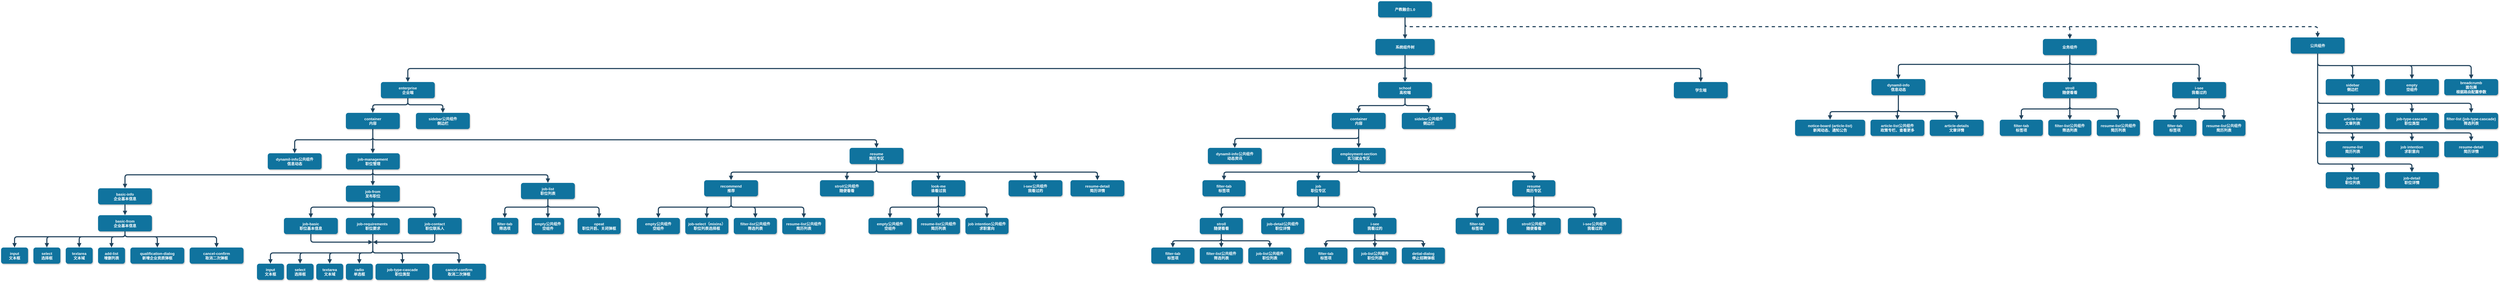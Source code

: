 <mxfile version="20.2.5" type="github">
  <diagram name="Page-1" id="97916047-d0de-89f5-080d-49f4d83e522f">
    <mxGraphModel dx="11655.5" dy="3725" grid="1" gridSize="10" guides="1" tooltips="1" connect="1" arrows="1" fold="1" page="1" pageScale="1.5" pageWidth="1169" pageHeight="827" background="none" math="0" shadow="0">
      <root>
        <mxCell id="0" />
        <mxCell id="1" parent="0" />
        <mxCell id="2" value="产教融合1.0" style="rounded=1;fillColor=#10739E;strokeColor=none;shadow=1;gradientColor=none;fontStyle=1;fontColor=#FFFFFF;fontSize=14;" parent="1" vertex="1">
          <mxGeometry x="932" y="205.5" width="200" height="60" as="geometry" />
        </mxCell>
        <mxCell id="3" value="系统组件树" style="rounded=1;fillColor=#10739E;strokeColor=none;shadow=1;gradientColor=none;fontStyle=1;fontColor=#FFFFFF;fontSize=14;" parent="1" vertex="1">
          <mxGeometry x="922" y="345.5" width="220" height="60" as="geometry" />
        </mxCell>
        <mxCell id="4" value="enterprise&#xa;企业端" style="rounded=1;fillColor=#10739E;strokeColor=none;shadow=1;gradientColor=none;fontStyle=1;fontColor=#FFFFFF;fontSize=14;" parent="1" vertex="1">
          <mxGeometry x="-2770" y="505.5" width="200" height="60" as="geometry" />
        </mxCell>
        <mxCell id="5" value="school&#xa;高校端" style="rounded=1;fillColor=#10739E;strokeColor=none;shadow=1;gradientColor=none;fontStyle=1;fontColor=#FFFFFF;fontSize=14;" parent="1" vertex="1">
          <mxGeometry x="932" y="505.5" width="200" height="60" as="geometry" />
        </mxCell>
        <mxCell id="6" value="学生端" style="rounded=1;fillColor=#10739E;strokeColor=none;shadow=1;gradientColor=none;fontStyle=1;fontColor=#FFFFFF;fontSize=14;" parent="1" vertex="1">
          <mxGeometry x="2030" y="505.5" width="200" height="60" as="geometry" />
        </mxCell>
        <mxCell id="7" value="公共组件" style="rounded=1;fillColor=#10739E;strokeColor=none;shadow=1;gradientColor=none;fontStyle=1;fontColor=#FFFFFF;fontSize=14;" parent="1" vertex="1">
          <mxGeometry x="4320" y="340" width="200" height="60" as="geometry" />
        </mxCell>
        <mxCell id="13" value="dynamil-info公共组件&#xa;信息动态" style="rounded=1;fillColor=#10739E;strokeColor=none;shadow=1;gradientColor=none;fontStyle=1;fontColor=#FFFFFF;fontSize=14;" parent="1" vertex="1">
          <mxGeometry x="-3190" y="770" width="200" height="60" as="geometry" />
        </mxCell>
        <mxCell id="29" value="" style="edgeStyle=elbowEdgeStyle;elbow=vertical;strokeWidth=4;endArrow=block;endFill=1;fontStyle=1;strokeColor=#23445D;" parent="1" source="2" target="3" edge="1">
          <mxGeometry x="282" y="165.5" width="100" height="100" as="geometry">
            <mxPoint x="282" y="265.5" as="sourcePoint" />
            <mxPoint x="382" y="165.5" as="targetPoint" />
          </mxGeometry>
        </mxCell>
        <mxCell id="30" value="" style="edgeStyle=elbowEdgeStyle;elbow=vertical;strokeWidth=4;endArrow=block;endFill=1;fontStyle=1;strokeColor=#23445D;" parent="1" source="3" target="5" edge="1">
          <mxGeometry x="282" y="165.5" width="100" height="100" as="geometry">
            <mxPoint x="282" y="265.5" as="sourcePoint" />
            <mxPoint x="382" y="165.5" as="targetPoint" />
          </mxGeometry>
        </mxCell>
        <mxCell id="31" value="" style="edgeStyle=elbowEdgeStyle;elbow=vertical;strokeWidth=4;endArrow=block;endFill=1;fontStyle=1;strokeColor=#23445D;" parent="1" source="3" target="4" edge="1">
          <mxGeometry x="22" y="165.5" width="100" height="100" as="geometry">
            <mxPoint x="22" y="265.5" as="sourcePoint" />
            <mxPoint x="122" y="165.5" as="targetPoint" />
          </mxGeometry>
        </mxCell>
        <mxCell id="32" value="" style="edgeStyle=elbowEdgeStyle;elbow=vertical;strokeWidth=4;endArrow=block;endFill=1;fontStyle=1;strokeColor=#23445D;" parent="1" source="3" target="6" edge="1">
          <mxGeometry x="22" y="165.5" width="100" height="100" as="geometry">
            <mxPoint x="22" y="265.5" as="sourcePoint" />
            <mxPoint x="122" y="165.5" as="targetPoint" />
          </mxGeometry>
        </mxCell>
        <mxCell id="33" value="" style="edgeStyle=elbowEdgeStyle;elbow=vertical;strokeWidth=4;endArrow=block;endFill=1;fontStyle=1;dashed=1;strokeColor=#23445D;" parent="1" source="2" target="7" edge="1">
          <mxGeometry x="22" y="165.5" width="100" height="100" as="geometry">
            <mxPoint x="22" y="265.5" as="sourcePoint" />
            <mxPoint x="122" y="165.5" as="targetPoint" />
            <Array as="points">
              <mxPoint x="1840" y="300" />
              <mxPoint x="1062" y="295.5" />
            </Array>
          </mxGeometry>
        </mxCell>
        <mxCell id="54" value="" style="edgeStyle=elbowEdgeStyle;elbow=vertical;strokeWidth=4;endArrow=block;endFill=1;fontStyle=1;strokeColor=#23445D;exitX=0.5;exitY=1;exitDx=0;exitDy=0;" parent="1" source="9j1KOFjCEllFktz8_xj0-58" target="13" edge="1">
          <mxGeometry x="-2918" y="240" width="100" height="100" as="geometry">
            <mxPoint x="-2510" y="594.5" as="sourcePoint" />
            <mxPoint x="-2818" y="240" as="targetPoint" />
            <Array as="points">
              <mxPoint x="-2860" y="720" />
              <mxPoint x="-2870" y="614.5" />
              <mxPoint x="-2590" y="634.5" />
              <mxPoint x="-2580" y="614.5" />
              <mxPoint x="-2530" y="634.5" />
              <mxPoint x="-2690" y="644.5" />
              <mxPoint x="-2560" y="604.5" />
              <mxPoint x="-2550" y="604.5" />
              <mxPoint x="-2288" y="630" />
            </Array>
          </mxGeometry>
        </mxCell>
        <mxCell id="SdZIx8xxVaSEpiBeJ--C-73" value="" style="edgeStyle=elbowEdgeStyle;elbow=vertical;strokeWidth=4;endArrow=block;endFill=1;fontStyle=1;strokeColor=#23445D;exitX=0.5;exitY=1;exitDx=0;exitDy=0;entryX=0.5;entryY=0;entryDx=0;entryDy=0;" parent="1" source="9j1KOFjCEllFktz8_xj0-58" target="SdZIx8xxVaSEpiBeJ--C-74" edge="1">
          <mxGeometry x="-2908" y="250" width="100" height="100" as="geometry">
            <mxPoint x="-2550" y="600" as="sourcePoint" />
            <mxPoint x="-2538" y="684.5" as="targetPoint" />
            <Array as="points">
              <mxPoint x="-2780" y="710" />
              <mxPoint x="-2550" y="614.5" />
              <mxPoint x="-2540" y="614.5" />
              <mxPoint x="-2278" y="640" />
            </Array>
          </mxGeometry>
        </mxCell>
        <mxCell id="SdZIx8xxVaSEpiBeJ--C-74" value="job-management&#xa;职位管理" style="rounded=1;fillColor=#10739E;strokeColor=none;shadow=1;gradientColor=none;fontStyle=1;fontColor=#FFFFFF;fontSize=14;" parent="1" vertex="1">
          <mxGeometry x="-2900" y="770" width="200" height="60" as="geometry" />
        </mxCell>
        <mxCell id="SdZIx8xxVaSEpiBeJ--C-75" value="" style="edgeStyle=elbowEdgeStyle;elbow=vertical;strokeWidth=4;endArrow=block;endFill=1;fontStyle=1;strokeColor=#23445D;entryX=0.5;entryY=0;entryDx=0;entryDy=0;exitX=0.5;exitY=1;exitDx=0;exitDy=0;" parent="1" source="9j1KOFjCEllFktz8_xj0-58" target="SdZIx8xxVaSEpiBeJ--C-76" edge="1">
          <mxGeometry x="-1508" y="274.5" width="100" height="100" as="geometry">
            <mxPoint x="-1350" y="594.5" as="sourcePoint" />
            <mxPoint x="-1138" y="709" as="targetPoint" />
            <Array as="points">
              <mxPoint x="-1520" y="720" />
              <mxPoint x="-1280" y="614.5" />
              <mxPoint x="-1150" y="639" />
              <mxPoint x="-1140" y="639" />
              <mxPoint x="-878" y="664.5" />
            </Array>
          </mxGeometry>
        </mxCell>
        <mxCell id="SdZIx8xxVaSEpiBeJ--C-76" value="resume&#xa;简历专区" style="rounded=1;fillColor=#10739E;strokeColor=none;shadow=1;gradientColor=none;fontStyle=1;fontColor=#FFFFFF;fontSize=14;" parent="1" vertex="1">
          <mxGeometry x="-1030" y="750" width="200" height="60" as="geometry" />
        </mxCell>
        <mxCell id="SdZIx8xxVaSEpiBeJ--C-81" value="dynamil-info&#xa;信息动态" style="rounded=1;fillColor=#10739E;strokeColor=none;shadow=1;gradientColor=none;fontStyle=1;fontColor=#FFFFFF;fontSize=14;" parent="1" vertex="1">
          <mxGeometry x="2763.5" y="494.5" width="200" height="60" as="geometry" />
        </mxCell>
        <mxCell id="SdZIx8xxVaSEpiBeJ--C-82" value="notice-board (article-list)&#xa;新闻动态、通知公告" style="rounded=1;fillColor=#10739E;strokeColor=none;shadow=1;gradientColor=none;fontStyle=1;fontColor=#FFFFFF;fontSize=14;" parent="1" vertex="1">
          <mxGeometry x="2480" y="645.5" width="260" height="60" as="geometry" />
        </mxCell>
        <mxCell id="SdZIx8xxVaSEpiBeJ--C-83" value="" style="edgeStyle=elbowEdgeStyle;elbow=vertical;strokeWidth=4;endArrow=block;endFill=1;fontStyle=1;strokeColor=#23445D;exitX=0.5;exitY=1;exitDx=0;exitDy=0;entryX=0.5;entryY=0;entryDx=0;entryDy=0;" parent="1" source="SdZIx8xxVaSEpiBeJ--C-81" target="SdZIx8xxVaSEpiBeJ--C-82" edge="1">
          <mxGeometry x="2722" y="111" width="100" height="100" as="geometry">
            <mxPoint x="2750" y="585.5" as="sourcePoint" />
            <mxPoint x="2822" y="111" as="targetPoint" />
            <Array as="points">
              <mxPoint x="2790" y="615.5" />
              <mxPoint x="2810" y="635.5" />
              <mxPoint x="2750" y="665.5" />
              <mxPoint x="2780" y="635.5" />
              <mxPoint x="2630" y="645.5" />
              <mxPoint x="2440" y="625.5" />
              <mxPoint x="2440" y="615.5" />
            </Array>
          </mxGeometry>
        </mxCell>
        <mxCell id="SdZIx8xxVaSEpiBeJ--C-84" value="" style="edgeStyle=elbowEdgeStyle;elbow=vertical;strokeWidth=4;endArrow=block;endFill=1;fontStyle=1;strokeColor=#23445D;entryX=0.5;entryY=0;entryDx=0;entryDy=0;exitX=0.5;exitY=1;exitDx=0;exitDy=0;" parent="1" source="SdZIx8xxVaSEpiBeJ--C-81" target="SdZIx8xxVaSEpiBeJ--C-85" edge="1">
          <mxGeometry x="2412" y="265.5" width="100" height="100" as="geometry">
            <mxPoint x="2750" y="585.5" as="sourcePoint" />
            <mxPoint x="2782" y="700" as="targetPoint" />
            <Array as="points">
              <mxPoint x="2830" y="615.5" />
              <mxPoint x="2940" y="635.5" />
              <mxPoint x="2550" y="630" />
              <mxPoint x="2770" y="630" />
              <mxPoint x="2780" y="630" />
              <mxPoint x="3042" y="655.5" />
            </Array>
          </mxGeometry>
        </mxCell>
        <mxCell id="SdZIx8xxVaSEpiBeJ--C-85" value="article-list公共组件&#xa;政策专栏、查看更多" style="rounded=1;fillColor=#10739E;strokeColor=none;shadow=1;gradientColor=none;fontStyle=1;fontColor=#FFFFFF;fontSize=14;" parent="1" vertex="1">
          <mxGeometry x="2760" y="645.5" width="200" height="60" as="geometry" />
        </mxCell>
        <mxCell id="SdZIx8xxVaSEpiBeJ--C-90" value="" style="edgeStyle=elbowEdgeStyle;elbow=vertical;strokeWidth=4;endArrow=block;endFill=1;fontStyle=1;strokeColor=#23445D;entryX=0.5;entryY=0;entryDx=0;entryDy=0;exitX=0.5;exitY=1;exitDx=0;exitDy=0;" parent="1" source="9j1KOFjCEllFktz8_xj0-130" target="SdZIx8xxVaSEpiBeJ--C-81" edge="1">
          <mxGeometry x="2602" y="105.5" width="100" height="100" as="geometry">
            <mxPoint x="2700" y="425.5" as="sourcePoint" />
            <mxPoint x="2750" y="435.5" as="targetPoint" />
            <Array as="points">
              <mxPoint x="2860" y="440" />
              <mxPoint x="3000" y="450" />
              <mxPoint x="3170" y="425.5" />
              <mxPoint x="2720" y="435.5" />
              <mxPoint x="2740" y="470" />
              <mxPoint x="2960" y="470" />
              <mxPoint x="2970" y="470" />
              <mxPoint x="3232" y="495.5" />
            </Array>
          </mxGeometry>
        </mxCell>
        <mxCell id="SdZIx8xxVaSEpiBeJ--C-91" value="" style="edgeStyle=elbowEdgeStyle;elbow=vertical;strokeWidth=4;endArrow=block;endFill=1;fontStyle=1;strokeColor=#23445D;exitX=0.5;exitY=1;exitDx=0;exitDy=0;entryX=0.5;entryY=0;entryDx=0;entryDy=0;" parent="1" source="SdZIx8xxVaSEpiBeJ--C-81" target="SdZIx8xxVaSEpiBeJ--C-92" edge="1">
          <mxGeometry x="2942" y="300" width="100" height="100" as="geometry">
            <mxPoint x="3100" y="575.5" as="sourcePoint" />
            <mxPoint x="3430" y="715.5" as="targetPoint" />
            <Array as="points">
              <mxPoint x="3050" y="615.5" />
              <mxPoint x="3170" y="605.5" />
              <mxPoint x="3330" y="625.5" />
              <mxPoint x="3380" y="615.5" />
              <mxPoint x="2870" y="615.5" />
              <mxPoint x="3170" y="640" />
              <mxPoint x="3300" y="664.5" />
              <mxPoint x="3310" y="664.5" />
              <mxPoint x="3572" y="690" />
            </Array>
          </mxGeometry>
        </mxCell>
        <mxCell id="SdZIx8xxVaSEpiBeJ--C-92" value="article-details&#xa;文章详情" style="rounded=1;fillColor=#10739E;strokeColor=none;shadow=1;gradientColor=none;fontStyle=1;fontColor=#FFFFFF;fontSize=14;" parent="1" vertex="1">
          <mxGeometry x="2980" y="645.5" width="200" height="60" as="geometry" />
        </mxCell>
        <mxCell id="SdZIx8xxVaSEpiBeJ--C-95" value="breadcrumb&#xa;面包屑&#xa;根据路由配置参数" style="rounded=1;fillColor=#10739E;strokeColor=none;shadow=1;gradientColor=none;fontStyle=1;fontColor=#FFFFFF;fontSize=14;" parent="1" vertex="1">
          <mxGeometry x="4890" y="494.5" width="200" height="60" as="geometry" />
        </mxCell>
        <mxCell id="SdZIx8xxVaSEpiBeJ--C-96" value="" style="edgeStyle=elbowEdgeStyle;elbow=vertical;strokeWidth=4;endArrow=block;endFill=1;fontStyle=1;strokeColor=#23445D;entryX=0.5;entryY=0;entryDx=0;entryDy=0;exitX=0.5;exitY=1;exitDx=0;exitDy=0;" parent="1" source="7" target="SdZIx8xxVaSEpiBeJ--C-95" edge="1">
          <mxGeometry x="4342" y="140" width="100" height="100" as="geometry">
            <mxPoint x="4380" y="420" as="sourcePoint" />
            <mxPoint x="4490" y="470" as="targetPoint" />
            <Array as="points">
              <mxPoint x="4760" y="444.5" />
              <mxPoint x="4460" y="420" />
              <mxPoint x="4910" y="460" />
              <mxPoint x="4460" y="470" />
              <mxPoint x="4480" y="504.5" />
              <mxPoint x="4700" y="504.5" />
              <mxPoint x="4710" y="504.5" />
              <mxPoint x="4972" y="530" />
            </Array>
          </mxGeometry>
        </mxCell>
        <mxCell id="SdZIx8xxVaSEpiBeJ--C-97" value="article-list&#xa;文章列表" style="rounded=1;fillColor=#10739E;strokeColor=none;shadow=1;gradientColor=none;fontStyle=1;fontColor=#FFFFFF;fontSize=14;" parent="1" vertex="1">
          <mxGeometry x="4450" y="620" width="200" height="60" as="geometry" />
        </mxCell>
        <mxCell id="SdZIx8xxVaSEpiBeJ--C-98" value="" style="edgeStyle=elbowEdgeStyle;elbow=vertical;strokeWidth=4;endArrow=block;endFill=1;fontStyle=1;strokeColor=#23445D;entryX=0.5;entryY=0;entryDx=0;entryDy=0;exitX=0.5;exitY=1;exitDx=0;exitDy=0;" parent="1" source="7" target="SdZIx8xxVaSEpiBeJ--C-97" edge="1">
          <mxGeometry x="4172" y="170.5" width="100" height="100" as="geometry">
            <mxPoint x="4360" y="474.5" as="sourcePoint" />
            <mxPoint x="4750" y="434.5" as="targetPoint" />
            <Array as="points">
              <mxPoint x="4470" y="584.5" />
              <mxPoint x="4870" y="444.5" />
              <mxPoint x="4760" y="434.5" />
              <mxPoint x="4480" y="420" />
              <mxPoint x="4550" y="450" />
              <mxPoint x="4290" y="450.5" />
              <mxPoint x="4740" y="490.5" />
              <mxPoint x="4290" y="500.5" />
              <mxPoint x="4310" y="535" />
              <mxPoint x="4530" y="535" />
              <mxPoint x="4540" y="535" />
              <mxPoint x="4802" y="560.5" />
            </Array>
          </mxGeometry>
        </mxCell>
        <mxCell id="SdZIx8xxVaSEpiBeJ--C-99" value="" style="edgeStyle=elbowEdgeStyle;elbow=vertical;strokeWidth=4;endArrow=block;endFill=1;fontStyle=1;strokeColor=#23445D;exitX=0.5;exitY=1;exitDx=0;exitDy=0;entryX=0.5;entryY=0;entryDx=0;entryDy=0;" parent="1" source="SdZIx8xxVaSEpiBeJ--C-74" target="SdZIx8xxVaSEpiBeJ--C-100" edge="1">
          <mxGeometry x="-3078" y="510" width="100" height="100" as="geometry">
            <mxPoint x="-2970" y="850" as="sourcePoint" />
            <mxPoint x="-2708" y="944.5" as="targetPoint" />
            <Array as="points">
              <mxPoint x="-2870" y="850" />
              <mxPoint x="-2940" y="874.5" />
              <mxPoint x="-2720" y="874.5" />
              <mxPoint x="-2710" y="874.5" />
              <mxPoint x="-2448" y="900" />
            </Array>
          </mxGeometry>
        </mxCell>
        <mxCell id="SdZIx8xxVaSEpiBeJ--C-100" value="basic-info&#xa;企业基本信息" style="rounded=1;fillColor=#10739E;strokeColor=none;shadow=1;gradientColor=none;fontStyle=1;fontColor=#FFFFFF;fontSize=14;" parent="1" vertex="1">
          <mxGeometry x="-3820" y="900" width="200" height="60" as="geometry" />
        </mxCell>
        <mxCell id="SdZIx8xxVaSEpiBeJ--C-101" value="" style="edgeStyle=elbowEdgeStyle;elbow=vertical;strokeWidth=4;endArrow=block;endFill=1;fontStyle=1;strokeColor=#23445D;exitX=0.5;exitY=1;exitDx=0;exitDy=0;entryX=0.5;entryY=0;entryDx=0;entryDy=0;" parent="1" source="SdZIx8xxVaSEpiBeJ--C-74" target="SdZIx8xxVaSEpiBeJ--C-102" edge="1">
          <mxGeometry x="-2878" y="510" width="100" height="100" as="geometry">
            <mxPoint x="-2770" y="850" as="sourcePoint" />
            <mxPoint x="-2508" y="944.5" as="targetPoint" />
            <Array as="points">
              <mxPoint x="-2740" y="874.5" />
              <mxPoint x="-2520" y="874.5" />
              <mxPoint x="-2510" y="874.5" />
              <mxPoint x="-2248" y="900" />
            </Array>
          </mxGeometry>
        </mxCell>
        <mxCell id="SdZIx8xxVaSEpiBeJ--C-102" value="job-from&#xa;发布职位" style="rounded=1;fillColor=#10739E;strokeColor=none;shadow=1;gradientColor=none;fontStyle=1;fontColor=#FFFFFF;fontSize=14;" parent="1" vertex="1">
          <mxGeometry x="-2900" y="890" width="200" height="60" as="geometry" />
        </mxCell>
        <mxCell id="SdZIx8xxVaSEpiBeJ--C-103" value="" style="edgeStyle=elbowEdgeStyle;elbow=vertical;strokeWidth=4;endArrow=block;endFill=1;fontStyle=1;strokeColor=#23445D;exitX=0.5;exitY=1;exitDx=0;exitDy=0;entryX=0.5;entryY=0;entryDx=0;entryDy=0;" parent="1" source="SdZIx8xxVaSEpiBeJ--C-74" target="SdZIx8xxVaSEpiBeJ--C-104" edge="1">
          <mxGeometry x="-2698" y="500" width="100" height="100" as="geometry">
            <mxPoint x="-2590" y="840" as="sourcePoint" />
            <mxPoint x="-2328" y="934.5" as="targetPoint" />
            <Array as="points">
              <mxPoint x="-2710" y="850" />
              <mxPoint x="-2560" y="864.5" />
              <mxPoint x="-2340" y="864.5" />
              <mxPoint x="-2330" y="864.5" />
              <mxPoint x="-2068" y="890" />
            </Array>
          </mxGeometry>
        </mxCell>
        <mxCell id="SdZIx8xxVaSEpiBeJ--C-104" value="job-list&#xa;职位列表" style="rounded=1;fillColor=#10739E;strokeColor=none;shadow=1;gradientColor=none;fontStyle=1;fontColor=#FFFFFF;fontSize=14;" parent="1" vertex="1">
          <mxGeometry x="-2250" y="880" width="200" height="60" as="geometry" />
        </mxCell>
        <mxCell id="SdZIx8xxVaSEpiBeJ--C-105" value="" style="edgeStyle=elbowEdgeStyle;elbow=vertical;strokeWidth=4;endArrow=block;endFill=1;fontStyle=1;strokeColor=#23445D;exitX=0.5;exitY=1;exitDx=0;exitDy=0;entryX=0.5;entryY=0;entryDx=0;entryDy=0;" parent="1" source="SdZIx8xxVaSEpiBeJ--C-100" target="SdZIx8xxVaSEpiBeJ--C-106" edge="1">
          <mxGeometry x="-3858" y="730" width="100" height="100" as="geometry">
            <mxPoint x="-3580" y="1050" as="sourcePoint" />
            <mxPoint x="-3488" y="1164.5" as="targetPoint" />
            <Array as="points">
              <mxPoint x="-3720" y="980" />
              <mxPoint x="-3650" y="1070" />
              <mxPoint x="-3720" y="1094.5" />
              <mxPoint x="-3500" y="1094.5" />
              <mxPoint x="-3490" y="1094.5" />
              <mxPoint x="-3228" y="1120" />
            </Array>
          </mxGeometry>
        </mxCell>
        <mxCell id="SdZIx8xxVaSEpiBeJ--C-106" value="basic-from&#xa;企业基本信息" style="rounded=1;fillColor=#10739E;strokeColor=none;shadow=1;gradientColor=none;fontStyle=1;fontColor=#FFFFFF;fontSize=14;" parent="1" vertex="1">
          <mxGeometry x="-3820" y="1000" width="200" height="60" as="geometry" />
        </mxCell>
        <mxCell id="SdZIx8xxVaSEpiBeJ--C-107" value="" style="edgeStyle=elbowEdgeStyle;elbow=vertical;strokeWidth=4;endArrow=block;endFill=1;fontStyle=1;strokeColor=#23445D;entryX=0.5;entryY=0;entryDx=0;entryDy=0;exitX=0.5;exitY=1;exitDx=0;exitDy=0;" parent="1" source="SdZIx8xxVaSEpiBeJ--C-106" target="SdZIx8xxVaSEpiBeJ--C-108" edge="1">
          <mxGeometry x="-3998" y="840" width="100" height="100" as="geometry">
            <mxPoint x="-3790" y="1070" as="sourcePoint" />
            <mxPoint x="-3628" y="1274.5" as="targetPoint" />
            <Array as="points">
              <mxPoint x="-3640" y="1080" />
              <mxPoint x="-3600" y="1100" />
              <mxPoint x="-3830" y="1090" />
              <mxPoint x="-3860" y="1090" />
              <mxPoint x="-3790" y="1180" />
              <mxPoint x="-3860" y="1204.5" />
              <mxPoint x="-3640" y="1204.5" />
              <mxPoint x="-3630" y="1204.5" />
              <mxPoint x="-3368" y="1230" />
            </Array>
          </mxGeometry>
        </mxCell>
        <mxCell id="SdZIx8xxVaSEpiBeJ--C-108" value="qualification-dialog&#xa;新增企业资质弹框" style="rounded=1;fillColor=#10739E;strokeColor=none;shadow=1;gradientColor=none;fontStyle=1;fontColor=#FFFFFF;fontSize=14;" parent="1" vertex="1">
          <mxGeometry x="-3700" y="1120" width="200" height="60" as="geometry" />
        </mxCell>
        <mxCell id="SdZIx8xxVaSEpiBeJ--C-109" value="" style="edgeStyle=elbowEdgeStyle;elbow=vertical;strokeWidth=4;endArrow=block;endFill=1;fontStyle=1;strokeColor=#23445D;exitX=0.5;exitY=1;exitDx=0;exitDy=0;entryX=0.5;entryY=0;entryDx=0;entryDy=0;" parent="1" source="SdZIx8xxVaSEpiBeJ--C-106" target="SdZIx8xxVaSEpiBeJ--C-110" edge="1">
          <mxGeometry x="-3778" y="840" width="100" height="100" as="geometry">
            <mxPoint x="-3640" y="1070" as="sourcePoint" />
            <mxPoint x="-3408" y="1274.5" as="targetPoint" />
            <Array as="points">
              <mxPoint x="-3600" y="1080" />
              <mxPoint x="-3640" y="1090" />
              <mxPoint x="-3570" y="1180" />
              <mxPoint x="-3640" y="1204.5" />
              <mxPoint x="-3420" y="1204.5" />
              <mxPoint x="-3410" y="1204.5" />
              <mxPoint x="-3148" y="1230" />
            </Array>
          </mxGeometry>
        </mxCell>
        <mxCell id="SdZIx8xxVaSEpiBeJ--C-110" value="cancel-confirm&#xa;取消二次弹框" style="rounded=1;fillColor=#10739E;strokeColor=none;shadow=1;gradientColor=none;fontStyle=1;fontColor=#FFFFFF;fontSize=14;" parent="1" vertex="1">
          <mxGeometry x="-3480" y="1120" width="200" height="60" as="geometry" />
        </mxCell>
        <mxCell id="SdZIx8xxVaSEpiBeJ--C-111" value="" style="edgeStyle=elbowEdgeStyle;elbow=vertical;strokeWidth=4;endArrow=block;endFill=1;fontStyle=1;strokeColor=#23445D;entryX=0.5;entryY=0;entryDx=0;entryDy=0;exitX=0.5;exitY=1;exitDx=0;exitDy=0;" parent="1" source="SdZIx8xxVaSEpiBeJ--C-106" target="SdZIx8xxVaSEpiBeJ--C-112" edge="1">
          <mxGeometry x="-4238" y="850" width="100" height="100" as="geometry">
            <mxPoint x="-3960" y="1070" as="sourcePoint" />
            <mxPoint x="-3868" y="1284.5" as="targetPoint" />
            <Array as="points">
              <mxPoint x="-4100" y="1080" />
              <mxPoint x="-4100" y="1100" />
              <mxPoint x="-4030" y="1190" />
              <mxPoint x="-4100" y="1214.5" />
              <mxPoint x="-3880" y="1214.5" />
              <mxPoint x="-3870" y="1214.5" />
              <mxPoint x="-3608" y="1240" />
            </Array>
          </mxGeometry>
        </mxCell>
        <mxCell id="SdZIx8xxVaSEpiBeJ--C-112" value="input&#xa;文本框" style="rounded=1;fillColor=#10739E;strokeColor=none;shadow=1;gradientColor=none;fontStyle=1;fontColor=#FFFFFF;fontSize=14;" parent="1" vertex="1">
          <mxGeometry x="-4180" y="1120" width="100" height="60" as="geometry" />
        </mxCell>
        <mxCell id="SdZIx8xxVaSEpiBeJ--C-113" value="" style="edgeStyle=elbowEdgeStyle;elbow=vertical;strokeWidth=4;endArrow=block;endFill=1;fontStyle=1;strokeColor=#23445D;entryX=0.5;entryY=0;entryDx=0;entryDy=0;exitX=0.5;exitY=1;exitDx=0;exitDy=0;" parent="1" source="SdZIx8xxVaSEpiBeJ--C-106" target="SdZIx8xxVaSEpiBeJ--C-114" edge="1">
          <mxGeometry x="-4228" y="860" width="100" height="100" as="geometry">
            <mxPoint x="-3710" y="1070" as="sourcePoint" />
            <mxPoint x="-3858" y="1294.5" as="targetPoint" />
            <Array as="points">
              <mxPoint x="-4060" y="1080" />
              <mxPoint x="-4080" y="1070" />
              <mxPoint x="-4070" y="1100" />
              <mxPoint x="-4090" y="1110" />
              <mxPoint x="-4020" y="1200" />
              <mxPoint x="-4090" y="1224.5" />
              <mxPoint x="-3870" y="1224.5" />
              <mxPoint x="-3860" y="1224.5" />
              <mxPoint x="-3598" y="1250" />
            </Array>
          </mxGeometry>
        </mxCell>
        <mxCell id="SdZIx8xxVaSEpiBeJ--C-114" value="select&#xa;选择框" style="rounded=1;fillColor=#10739E;strokeColor=none;shadow=1;gradientColor=none;fontStyle=1;fontColor=#FFFFFF;fontSize=14;" parent="1" vertex="1">
          <mxGeometry x="-4060" y="1120" width="100" height="60" as="geometry" />
        </mxCell>
        <mxCell id="SdZIx8xxVaSEpiBeJ--C-115" value="" style="edgeStyle=elbowEdgeStyle;elbow=vertical;strokeWidth=4;endArrow=block;endFill=1;fontStyle=1;strokeColor=#23445D;entryX=0.5;entryY=0;entryDx=0;entryDy=0;exitX=0.5;exitY=1;exitDx=0;exitDy=0;" parent="1" source="SdZIx8xxVaSEpiBeJ--C-106" target="SdZIx8xxVaSEpiBeJ--C-116" edge="1">
          <mxGeometry x="-4218" y="870" width="100" height="100" as="geometry">
            <mxPoint x="-3700" y="1080" as="sourcePoint" />
            <mxPoint x="-3848" y="1304.5" as="targetPoint" />
            <Array as="points">
              <mxPoint x="-3910" y="1080" />
              <mxPoint x="-3900" y="1110" />
              <mxPoint x="-3960" y="1130" />
              <mxPoint x="-4080" y="1120" />
              <mxPoint x="-4010" y="1210" />
              <mxPoint x="-4080" y="1234.5" />
              <mxPoint x="-3860" y="1234.5" />
              <mxPoint x="-3850" y="1234.5" />
              <mxPoint x="-3588" y="1260" />
            </Array>
          </mxGeometry>
        </mxCell>
        <mxCell id="SdZIx8xxVaSEpiBeJ--C-116" value="textarea&#xa;文本域" style="rounded=1;fillColor=#10739E;strokeColor=none;shadow=1;gradientColor=none;fontStyle=1;fontColor=#FFFFFF;fontSize=14;" parent="1" vertex="1">
          <mxGeometry x="-3940" y="1120" width="100" height="60" as="geometry" />
        </mxCell>
        <mxCell id="SdZIx8xxVaSEpiBeJ--C-117" value="" style="edgeStyle=elbowEdgeStyle;elbow=vertical;strokeWidth=4;endArrow=block;endFill=1;fontStyle=1;strokeColor=#23445D;entryX=0.5;entryY=0;entryDx=0;entryDy=0;exitX=0.5;exitY=1;exitDx=0;exitDy=0;" parent="1" source="SdZIx8xxVaSEpiBeJ--C-106" target="SdZIx8xxVaSEpiBeJ--C-118" edge="1">
          <mxGeometry x="-4013" y="960" width="100" height="100" as="geometry">
            <mxPoint x="-3495" y="1170" as="sourcePoint" />
            <mxPoint x="-3643" y="1394.5" as="targetPoint" />
            <Array as="points">
              <mxPoint x="-3750" y="1080" />
              <mxPoint x="-3860" y="1090" />
              <mxPoint x="-3875" y="1210" />
              <mxPoint x="-3805" y="1300" />
              <mxPoint x="-3875" y="1324.5" />
              <mxPoint x="-3655" y="1324.5" />
              <mxPoint x="-3645" y="1324.5" />
              <mxPoint x="-3383" y="1350" />
            </Array>
          </mxGeometry>
        </mxCell>
        <mxCell id="SdZIx8xxVaSEpiBeJ--C-118" value="add-list&#xa;增删列表" style="rounded=1;fillColor=#10739E;strokeColor=none;shadow=1;gradientColor=none;fontStyle=1;fontColor=#FFFFFF;fontSize=14;" parent="1" vertex="1">
          <mxGeometry x="-3820" y="1120" width="100" height="60" as="geometry" />
        </mxCell>
        <mxCell id="SdZIx8xxVaSEpiBeJ--C-119" value="" style="edgeStyle=elbowEdgeStyle;elbow=vertical;strokeWidth=4;endArrow=block;endFill=1;fontStyle=1;strokeColor=#23445D;entryX=0.5;entryY=0;entryDx=0;entryDy=0;exitX=0.5;exitY=1;exitDx=0;exitDy=0;" parent="1" source="SdZIx8xxVaSEpiBeJ--C-102" target="SdZIx8xxVaSEpiBeJ--C-120" edge="1">
          <mxGeometry x="-3068" y="840" width="100" height="100" as="geometry">
            <mxPoint x="-2770" y="980" as="sourcePoint" />
            <mxPoint x="-2698" y="1274.5" as="targetPoint" />
            <Array as="points">
              <mxPoint x="-2740" y="1140" />
              <mxPoint x="-2730" y="990" />
              <mxPoint x="-2710" y="1080" />
              <mxPoint x="-2670" y="1100" />
              <mxPoint x="-2900" y="1090" />
              <mxPoint x="-2930" y="1090" />
              <mxPoint x="-2860" y="1180" />
              <mxPoint x="-2930" y="1204.5" />
              <mxPoint x="-2710" y="1204.5" />
              <mxPoint x="-2700" y="1204.5" />
              <mxPoint x="-2438" y="1230" />
            </Array>
          </mxGeometry>
        </mxCell>
        <mxCell id="SdZIx8xxVaSEpiBeJ--C-120" value="job-type-cascade&#xa;职位类型" style="rounded=1;fillColor=#10739E;strokeColor=none;shadow=1;gradientColor=none;fontStyle=1;fontColor=#FFFFFF;fontSize=14;" parent="1" vertex="1">
          <mxGeometry x="-2790" y="1180" width="200" height="60" as="geometry" />
        </mxCell>
        <mxCell id="SdZIx8xxVaSEpiBeJ--C-121" value="" style="edgeStyle=elbowEdgeStyle;elbow=vertical;strokeWidth=4;endArrow=block;endFill=1;fontStyle=1;strokeColor=#23445D;exitX=0.5;exitY=1;exitDx=0;exitDy=0;entryX=0.5;entryY=0;entryDx=0;entryDy=0;" parent="1" source="SdZIx8xxVaSEpiBeJ--C-102" target="SdZIx8xxVaSEpiBeJ--C-122" edge="1">
          <mxGeometry x="-2848" y="840" width="100" height="100" as="geometry">
            <mxPoint x="-2790" y="1060" as="sourcePoint" />
            <mxPoint x="-2478" y="1274.5" as="targetPoint" />
            <Array as="points">
              <mxPoint x="-2790" y="1140" />
              <mxPoint x="-2750" y="990" />
              <mxPoint x="-2670" y="1080" />
              <mxPoint x="-2710" y="1090" />
              <mxPoint x="-2640" y="1180" />
              <mxPoint x="-2710" y="1204.5" />
              <mxPoint x="-2490" y="1204.5" />
              <mxPoint x="-2480" y="1204.5" />
              <mxPoint x="-2218" y="1230" />
            </Array>
          </mxGeometry>
        </mxCell>
        <mxCell id="SdZIx8xxVaSEpiBeJ--C-122" value="cancel-confirm&#xa;取消二次弹框" style="rounded=1;fillColor=#10739E;strokeColor=none;shadow=1;gradientColor=none;fontStyle=1;fontColor=#FFFFFF;fontSize=14;" parent="1" vertex="1">
          <mxGeometry x="-2580" y="1180" width="200" height="60" as="geometry" />
        </mxCell>
        <mxCell id="SdZIx8xxVaSEpiBeJ--C-123" value="" style="edgeStyle=elbowEdgeStyle;elbow=vertical;strokeWidth=4;endArrow=block;endFill=1;fontStyle=1;strokeColor=#23445D;entryX=0.5;entryY=0;entryDx=0;entryDy=0;exitX=0.5;exitY=1;exitDx=0;exitDy=0;" parent="1" source="SdZIx8xxVaSEpiBeJ--C-102" target="SdZIx8xxVaSEpiBeJ--C-124" edge="1">
          <mxGeometry x="-3308" y="850" width="100" height="100" as="geometry">
            <mxPoint x="-2790" y="1060" as="sourcePoint" />
            <mxPoint x="-2938" y="1284.5" as="targetPoint" />
            <Array as="points">
              <mxPoint x="-3080" y="1140" />
              <mxPoint x="-3020" y="1080" />
              <mxPoint x="-3020" y="1090" />
              <mxPoint x="-3070" y="990" />
              <mxPoint x="-3170" y="1080" />
              <mxPoint x="-3170" y="1100" />
              <mxPoint x="-3100" y="1190" />
              <mxPoint x="-3170" y="1214.5" />
              <mxPoint x="-2950" y="1214.5" />
              <mxPoint x="-2940" y="1214.5" />
              <mxPoint x="-2678" y="1240" />
            </Array>
          </mxGeometry>
        </mxCell>
        <mxCell id="SdZIx8xxVaSEpiBeJ--C-124" value="input&#xa;文本框" style="rounded=1;fillColor=#10739E;strokeColor=none;shadow=1;gradientColor=none;fontStyle=1;fontColor=#FFFFFF;fontSize=14;" parent="1" vertex="1">
          <mxGeometry x="-3230" y="1180" width="100" height="60" as="geometry" />
        </mxCell>
        <mxCell id="SdZIx8xxVaSEpiBeJ--C-125" value="" style="edgeStyle=elbowEdgeStyle;elbow=vertical;strokeWidth=4;endArrow=block;endFill=1;fontStyle=1;strokeColor=#23445D;entryX=0.5;entryY=0;entryDx=0;entryDy=0;exitX=0.5;exitY=1;exitDx=0;exitDy=0;" parent="1" source="SdZIx8xxVaSEpiBeJ--C-102" target="SdZIx8xxVaSEpiBeJ--C-126" edge="1">
          <mxGeometry x="-3298" y="860" width="100" height="100" as="geometry">
            <mxPoint x="-2740" y="990" as="sourcePoint" />
            <mxPoint x="-2928" y="1294.5" as="targetPoint" />
            <Array as="points">
              <mxPoint x="-2990" y="1140" />
              <mxPoint x="-3020" y="1080" />
              <mxPoint x="-3000" y="1080" />
              <mxPoint x="-3030" y="990" />
              <mxPoint x="-3130" y="1080" />
              <mxPoint x="-3150" y="1070" />
              <mxPoint x="-3140" y="1100" />
              <mxPoint x="-3160" y="1110" />
              <mxPoint x="-3090" y="1200" />
              <mxPoint x="-3160" y="1224.5" />
              <mxPoint x="-2940" y="1224.5" />
              <mxPoint x="-2930" y="1224.5" />
              <mxPoint x="-2668" y="1250" />
            </Array>
          </mxGeometry>
        </mxCell>
        <mxCell id="SdZIx8xxVaSEpiBeJ--C-126" value="select&#xa;选择框" style="rounded=1;fillColor=#10739E;strokeColor=none;shadow=1;gradientColor=none;fontStyle=1;fontColor=#FFFFFF;fontSize=14;" parent="1" vertex="1">
          <mxGeometry x="-3120" y="1180" width="100" height="60" as="geometry" />
        </mxCell>
        <mxCell id="SdZIx8xxVaSEpiBeJ--C-127" value="" style="edgeStyle=elbowEdgeStyle;elbow=vertical;strokeWidth=4;endArrow=block;endFill=1;fontStyle=1;strokeColor=#23445D;entryX=0.5;entryY=0;entryDx=0;entryDy=0;exitX=0.5;exitY=1;exitDx=0;exitDy=0;" parent="1" source="SdZIx8xxVaSEpiBeJ--C-102" target="SdZIx8xxVaSEpiBeJ--C-128" edge="1">
          <mxGeometry x="-3288" y="870" width="100" height="100" as="geometry">
            <mxPoint x="-2790" y="1060" as="sourcePoint" />
            <mxPoint x="-2918" y="1304.5" as="targetPoint" />
            <Array as="points">
              <mxPoint x="-2900" y="1140" />
              <mxPoint x="-2910" y="990" />
              <mxPoint x="-2980" y="1080" />
              <mxPoint x="-2970" y="1110" />
              <mxPoint x="-3030" y="1130" />
              <mxPoint x="-3150" y="1120" />
              <mxPoint x="-3080" y="1210" />
              <mxPoint x="-3150" y="1234.5" />
              <mxPoint x="-2930" y="1234.5" />
              <mxPoint x="-2920" y="1234.5" />
              <mxPoint x="-2658" y="1260" />
            </Array>
          </mxGeometry>
        </mxCell>
        <mxCell id="SdZIx8xxVaSEpiBeJ--C-128" value="textarea&#xa;文本域" style="rounded=1;fillColor=#10739E;strokeColor=none;shadow=1;gradientColor=none;fontStyle=1;fontColor=#FFFFFF;fontSize=14;" parent="1" vertex="1">
          <mxGeometry x="-3010" y="1180" width="100" height="60" as="geometry" />
        </mxCell>
        <mxCell id="SdZIx8xxVaSEpiBeJ--C-129" value="" style="edgeStyle=elbowEdgeStyle;elbow=vertical;strokeWidth=4;endArrow=block;endFill=1;fontStyle=1;strokeColor=#23445D;entryX=0.5;entryY=0;entryDx=0;entryDy=0;exitX=0.5;exitY=1;exitDx=0;exitDy=0;" parent="1" source="SdZIx8xxVaSEpiBeJ--C-102" target="SdZIx8xxVaSEpiBeJ--C-130" edge="1">
          <mxGeometry x="-3083" y="960" width="100" height="100" as="geometry">
            <mxPoint x="-2790" y="1060" as="sourcePoint" />
            <mxPoint x="-2713" y="1394.5" as="targetPoint" />
            <Array as="points">
              <mxPoint x="-2830" y="1140" />
              <mxPoint x="-2840" y="990" />
              <mxPoint x="-2820" y="1080" />
              <mxPoint x="-2930" y="1090" />
              <mxPoint x="-2945" y="1210" />
              <mxPoint x="-2875" y="1300" />
              <mxPoint x="-2945" y="1324.5" />
              <mxPoint x="-2725" y="1324.5" />
              <mxPoint x="-2715" y="1324.5" />
              <mxPoint x="-2453" y="1350" />
            </Array>
          </mxGeometry>
        </mxCell>
        <mxCell id="SdZIx8xxVaSEpiBeJ--C-130" value="radio&#xa;单选框" style="rounded=1;fillColor=#10739E;strokeColor=none;shadow=1;gradientColor=none;fontStyle=1;fontColor=#FFFFFF;fontSize=14;" parent="1" vertex="1">
          <mxGeometry x="-2900" y="1180" width="100" height="60" as="geometry" />
        </mxCell>
        <mxCell id="SdZIx8xxVaSEpiBeJ--C-131" value="job-type-cascade&#xa;职位类型" style="rounded=1;fillColor=#10739E;strokeColor=none;shadow=1;gradientColor=none;fontStyle=1;fontColor=#FFFFFF;fontSize=14;" parent="1" vertex="1">
          <mxGeometry x="4670" y="620" width="200" height="60" as="geometry" />
        </mxCell>
        <mxCell id="SdZIx8xxVaSEpiBeJ--C-133" value="" style="edgeStyle=elbowEdgeStyle;elbow=vertical;strokeWidth=4;endArrow=block;endFill=1;fontStyle=1;strokeColor=#23445D;entryX=0.5;entryY=0;entryDx=0;entryDy=0;exitX=0.5;exitY=1;exitDx=0;exitDy=0;" parent="1" source="7" target="SdZIx8xxVaSEpiBeJ--C-131" edge="1">
          <mxGeometry x="4362" y="170.5" width="100" height="100" as="geometry">
            <mxPoint x="4570" y="400" as="sourcePoint" />
            <mxPoint x="4930" y="455.5" as="targetPoint" />
            <Array as="points">
              <mxPoint x="4640" y="584.5" />
              <mxPoint x="4610" y="444.5" />
              <mxPoint x="4670" y="420" />
              <mxPoint x="4740" y="450" />
              <mxPoint x="4480" y="450.5" />
              <mxPoint x="4930" y="490.5" />
              <mxPoint x="4480" y="500.5" />
              <mxPoint x="4500" y="535" />
              <mxPoint x="4720" y="535" />
              <mxPoint x="4730" y="535" />
              <mxPoint x="4992" y="560.5" />
            </Array>
          </mxGeometry>
        </mxCell>
        <mxCell id="SdZIx8xxVaSEpiBeJ--C-134" value="job-basic&#xa;职位基本信息" style="rounded=1;fillColor=#10739E;strokeColor=none;shadow=1;gradientColor=none;fontStyle=1;fontColor=#FFFFFF;fontSize=14;" parent="1" vertex="1">
          <mxGeometry x="-3130" y="1010" width="200" height="60" as="geometry" />
        </mxCell>
        <mxCell id="SdZIx8xxVaSEpiBeJ--C-135" value="job-requirements &#xa;职位要求" style="rounded=1;fillColor=#10739E;strokeColor=none;shadow=1;gradientColor=none;fontStyle=1;fontColor=#FFFFFF;fontSize=14;" parent="1" vertex="1">
          <mxGeometry x="-2900" y="1010" width="200" height="60" as="geometry" />
        </mxCell>
        <mxCell id="SdZIx8xxVaSEpiBeJ--C-136" value="job-contact&#xa;职位联系人" style="rounded=1;fillColor=#10739E;strokeColor=none;shadow=1;gradientColor=none;fontStyle=1;fontColor=#FFFFFF;fontSize=14;" parent="1" vertex="1">
          <mxGeometry x="-2670" y="1010" width="200" height="60" as="geometry" />
        </mxCell>
        <mxCell id="SdZIx8xxVaSEpiBeJ--C-137" value="" style="edgeStyle=elbowEdgeStyle;elbow=vertical;strokeWidth=4;endArrow=block;endFill=1;fontStyle=1;strokeColor=#23445D;exitX=0.5;exitY=1;exitDx=0;exitDy=0;entryX=0.5;entryY=0;entryDx=0;entryDy=0;" parent="1" source="SdZIx8xxVaSEpiBeJ--C-102" target="SdZIx8xxVaSEpiBeJ--C-134" edge="1">
          <mxGeometry x="-3209" y="590" width="100" height="100" as="geometry">
            <mxPoint x="-3131" y="910" as="sourcePoint" />
            <mxPoint x="-3131" y="980" as="targetPoint" />
            <Array as="points">
              <mxPoint x="-3040" y="970" />
              <mxPoint x="-3071" y="954.5" />
              <mxPoint x="-2851" y="954.5" />
              <mxPoint x="-2841" y="954.5" />
              <mxPoint x="-2579" y="980" />
            </Array>
          </mxGeometry>
        </mxCell>
        <mxCell id="SdZIx8xxVaSEpiBeJ--C-138" value="" style="edgeStyle=elbowEdgeStyle;elbow=vertical;strokeWidth=4;endArrow=block;endFill=1;fontStyle=1;strokeColor=#23445D;entryX=0.5;entryY=0;entryDx=0;entryDy=0;exitX=0.5;exitY=1;exitDx=0;exitDy=0;" parent="1" source="SdZIx8xxVaSEpiBeJ--C-102" target="SdZIx8xxVaSEpiBeJ--C-135" edge="1">
          <mxGeometry x="-3199" y="600" width="100" height="100" as="geometry">
            <mxPoint x="-2800" y="960" as="sourcePoint" />
            <mxPoint x="-3120" y="1000" as="targetPoint" />
            <Array as="points">
              <mxPoint x="-2890" y="970" />
              <mxPoint x="-2950" y="960" />
              <mxPoint x="-3061" y="964.5" />
              <mxPoint x="-2841" y="964.5" />
              <mxPoint x="-2831" y="964.5" />
              <mxPoint x="-2569" y="990" />
            </Array>
          </mxGeometry>
        </mxCell>
        <mxCell id="SdZIx8xxVaSEpiBeJ--C-139" value="" style="edgeStyle=elbowEdgeStyle;elbow=vertical;strokeWidth=4;endArrow=block;endFill=1;fontStyle=1;strokeColor=#23445D;entryX=0.5;entryY=0;entryDx=0;entryDy=0;exitX=0.5;exitY=1;exitDx=0;exitDy=0;" parent="1" source="SdZIx8xxVaSEpiBeJ--C-102" target="SdZIx8xxVaSEpiBeJ--C-136" edge="1">
          <mxGeometry x="-2639" y="615.5" width="100" height="100" as="geometry">
            <mxPoint x="-2660" y="920" as="sourcePoint" />
            <mxPoint x="-2560" y="1015.5" as="targetPoint" />
            <Array as="points">
              <mxPoint x="-2610" y="970" />
              <mxPoint x="-2501" y="980" />
              <mxPoint x="-2281" y="980" />
              <mxPoint x="-2271" y="980" />
              <mxPoint x="-2009" y="1005.5" />
            </Array>
          </mxGeometry>
        </mxCell>
        <mxCell id="SdZIx8xxVaSEpiBeJ--C-140" value="" style="edgeStyle=elbowEdgeStyle;elbow=vertical;strokeWidth=4;endArrow=block;endFill=1;fontStyle=1;strokeColor=#23445D;exitX=0.5;exitY=1;exitDx=0;exitDy=0;" parent="1" source="SdZIx8xxVaSEpiBeJ--C-134" edge="1">
          <mxGeometry x="-3259" y="720" width="100" height="100" as="geometry">
            <mxPoint x="-2850" y="1080" as="sourcePoint" />
            <mxPoint x="-2800" y="1100" as="targetPoint" />
            <Array as="points">
              <mxPoint x="-3090" y="1100" />
              <mxPoint x="-3121" y="1084.5" />
              <mxPoint x="-2901" y="1084.5" />
              <mxPoint x="-2891" y="1084.5" />
              <mxPoint x="-2629" y="1110" />
            </Array>
          </mxGeometry>
        </mxCell>
        <mxCell id="SdZIx8xxVaSEpiBeJ--C-141" value="" style="edgeStyle=elbowEdgeStyle;elbow=vertical;strokeWidth=4;endArrow=block;endFill=1;fontStyle=1;strokeColor=#23445D;exitX=0.5;exitY=1;exitDx=0;exitDy=0;" parent="1" source="SdZIx8xxVaSEpiBeJ--C-136" edge="1">
          <mxGeometry x="-2589" y="735.5" width="100" height="100" as="geometry">
            <mxPoint x="-2750" y="1070" as="sourcePoint" />
            <mxPoint x="-2800" y="1100" as="targetPoint" />
            <Array as="points">
              <mxPoint x="-2670" y="1100" />
              <mxPoint x="-2560" y="1090" />
              <mxPoint x="-2451" y="1100" />
              <mxPoint x="-2231" y="1100" />
              <mxPoint x="-2221" y="1100" />
              <mxPoint x="-1959" y="1125.5" />
            </Array>
          </mxGeometry>
        </mxCell>
        <mxCell id="9j1KOFjCEllFktz8_xj0-54" value="" style="edgeStyle=elbowEdgeStyle;elbow=vertical;strokeWidth=4;endArrow=block;endFill=1;fontStyle=1;strokeColor=#23445D;exitX=0.5;exitY=1;exitDx=0;exitDy=0;entryX=0.5;entryY=0;entryDx=0;entryDy=0;" edge="1" parent="1" target="9j1KOFjCEllFktz8_xj0-55" source="SdZIx8xxVaSEpiBeJ--C-104">
          <mxGeometry x="-2648" y="740" width="100" height="100" as="geometry">
            <mxPoint x="-2310" y="900" as="sourcePoint" />
            <mxPoint x="-2278" y="1174.5" as="targetPoint" />
            <Array as="points">
              <mxPoint x="-2260" y="970" />
              <mxPoint x="-2210" y="980" />
              <mxPoint x="-2280" y="990" />
              <mxPoint x="-2590" y="1040" />
              <mxPoint x="-2550" y="890" />
              <mxPoint x="-2470" y="980" />
              <mxPoint x="-2510" y="990" />
              <mxPoint x="-2440" y="1080" />
              <mxPoint x="-2510" y="1104.5" />
              <mxPoint x="-2290" y="1104.5" />
              <mxPoint x="-2280" y="1104.5" />
              <mxPoint x="-2018" y="1130" />
            </Array>
          </mxGeometry>
        </mxCell>
        <mxCell id="9j1KOFjCEllFktz8_xj0-55" value="filter-tab&#xa;筛选项" style="rounded=1;fillColor=#10739E;strokeColor=none;shadow=1;gradientColor=none;fontStyle=1;fontColor=#FFFFFF;fontSize=14;" vertex="1" parent="1">
          <mxGeometry x="-2360" y="1010" width="100" height="60" as="geometry" />
        </mxCell>
        <mxCell id="9j1KOFjCEllFktz8_xj0-56" value="" style="edgeStyle=elbowEdgeStyle;elbow=vertical;strokeWidth=4;endArrow=block;endFill=1;fontStyle=1;strokeColor=#23445D;exitX=0.5;exitY=1;exitDx=0;exitDy=0;entryX=0.5;entryY=0;entryDx=0;entryDy=0;" edge="1" parent="1" target="9j1KOFjCEllFktz8_xj0-57" source="SdZIx8xxVaSEpiBeJ--C-104">
          <mxGeometry x="-2438" y="740" width="100" height="100" as="geometry">
            <mxPoint x="-1948" y="950" as="sourcePoint" />
            <mxPoint x="-1990" y="1010" as="targetPoint" />
            <Array as="points">
              <mxPoint x="-2050" y="970" />
              <mxPoint x="-2000" y="980" />
              <mxPoint x="-2070" y="990" />
              <mxPoint x="-2380" y="1040" />
              <mxPoint x="-2340" y="890" />
              <mxPoint x="-2260" y="980" />
              <mxPoint x="-2300" y="990" />
              <mxPoint x="-2230" y="1080" />
              <mxPoint x="-2300" y="1104.5" />
              <mxPoint x="-2080" y="1104.5" />
              <mxPoint x="-2070" y="1104.5" />
              <mxPoint x="-1808" y="1130" />
            </Array>
          </mxGeometry>
        </mxCell>
        <mxCell id="9j1KOFjCEllFktz8_xj0-57" value="opeat&#xa;职位开启、关闭弹框" style="rounded=1;fillColor=#10739E;strokeColor=none;shadow=1;gradientColor=none;fontStyle=1;fontColor=#FFFFFF;fontSize=14;" vertex="1" parent="1">
          <mxGeometry x="-2040" y="1010" width="160" height="60" as="geometry" />
        </mxCell>
        <mxCell id="9j1KOFjCEllFktz8_xj0-58" value="container&#xa;内容" style="rounded=1;fillColor=#10739E;strokeColor=none;shadow=1;gradientColor=none;fontStyle=1;fontColor=#FFFFFF;fontSize=14;" vertex="1" parent="1">
          <mxGeometry x="-2900" y="620" width="200" height="60" as="geometry" />
        </mxCell>
        <mxCell id="9j1KOFjCEllFktz8_xj0-59" value="sidebar公共组件&#xa;侧边栏" style="rounded=1;fillColor=#10739E;strokeColor=none;shadow=1;gradientColor=none;fontStyle=1;fontColor=#FFFFFF;fontSize=14;" vertex="1" parent="1">
          <mxGeometry x="-2640" y="620" width="200" height="60" as="geometry" />
        </mxCell>
        <mxCell id="9j1KOFjCEllFktz8_xj0-60" value="" style="edgeStyle=elbowEdgeStyle;elbow=vertical;strokeWidth=4;endArrow=block;endFill=1;fontStyle=1;strokeColor=#23445D;exitX=0.5;exitY=1;exitDx=0;exitDy=0;entryX=0.5;entryY=0;entryDx=0;entryDy=0;" edge="1" parent="1" source="4" target="9j1KOFjCEllFktz8_xj0-58">
          <mxGeometry x="-2898" y="260" width="100" height="100" as="geometry">
            <mxPoint x="-2790" y="690" as="sourcePoint" />
            <mxPoint x="-2790" y="780" as="targetPoint" />
            <Array as="points">
              <mxPoint x="-2760" y="590" />
              <mxPoint x="-2770" y="720" />
              <mxPoint x="-2540" y="624.5" />
              <mxPoint x="-2530" y="624.5" />
              <mxPoint x="-2268" y="650" />
            </Array>
          </mxGeometry>
        </mxCell>
        <mxCell id="9j1KOFjCEllFktz8_xj0-61" value="" style="edgeStyle=elbowEdgeStyle;elbow=vertical;strokeWidth=4;endArrow=block;endFill=1;fontStyle=1;strokeColor=#23445D;exitX=0.5;exitY=1;exitDx=0;exitDy=0;entryX=0.5;entryY=0;entryDx=0;entryDy=0;" edge="1" parent="1" source="4" target="9j1KOFjCEllFktz8_xj0-59">
          <mxGeometry x="-2488" y="105.5" width="100" height="100" as="geometry">
            <mxPoint x="-2380" y="535.5" as="sourcePoint" />
            <mxPoint x="-2380" y="625.5" as="targetPoint" />
            <Array as="points">
              <mxPoint x="-2550" y="590" />
              <mxPoint x="-2140" y="495.5" />
              <mxPoint x="-2130" y="470" />
              <mxPoint x="-2120" y="470" />
              <mxPoint x="-1858" y="495.5" />
            </Array>
          </mxGeometry>
        </mxCell>
        <mxCell id="9j1KOFjCEllFktz8_xj0-62" value="sidebar&#xa;侧边栏" style="rounded=1;fillColor=#10739E;strokeColor=none;shadow=1;gradientColor=none;fontStyle=1;fontColor=#FFFFFF;fontSize=14;" vertex="1" parent="1">
          <mxGeometry x="4450" y="494.5" width="200" height="60" as="geometry" />
        </mxCell>
        <mxCell id="9j1KOFjCEllFktz8_xj0-63" value="" style="edgeStyle=elbowEdgeStyle;elbow=vertical;strokeWidth=4;endArrow=block;endFill=1;fontStyle=1;strokeColor=#23445D;entryX=0.5;entryY=0;entryDx=0;entryDy=0;exitX=0.5;exitY=1;exitDx=0;exitDy=0;" edge="1" parent="1" target="9j1KOFjCEllFktz8_xj0-62" source="7">
          <mxGeometry x="4122" y="140" width="100" height="100" as="geometry">
            <mxPoint x="4160" y="400" as="sourcePoint" />
            <mxPoint x="4270" y="470" as="targetPoint" />
            <Array as="points">
              <mxPoint x="4540" y="444.5" />
              <mxPoint x="4240" y="420" />
              <mxPoint x="4690" y="460" />
              <mxPoint x="4240" y="470" />
              <mxPoint x="4260" y="504.5" />
              <mxPoint x="4480" y="504.5" />
              <mxPoint x="4490" y="504.5" />
              <mxPoint x="4752" y="530" />
            </Array>
          </mxGeometry>
        </mxCell>
        <mxCell id="9j1KOFjCEllFktz8_xj0-64" value="empty&#xa;空组件" style="rounded=1;fillColor=#10739E;strokeColor=none;shadow=1;gradientColor=none;fontStyle=1;fontColor=#FFFFFF;fontSize=14;" vertex="1" parent="1">
          <mxGeometry x="4670" y="494.5" width="200" height="60" as="geometry" />
        </mxCell>
        <mxCell id="9j1KOFjCEllFktz8_xj0-65" value="" style="edgeStyle=elbowEdgeStyle;elbow=vertical;strokeWidth=4;endArrow=block;endFill=1;fontStyle=1;strokeColor=#23445D;entryX=0.5;entryY=0;entryDx=0;entryDy=0;exitX=0.5;exitY=1;exitDx=0;exitDy=0;" edge="1" parent="1" source="7" target="9j1KOFjCEllFktz8_xj0-64">
          <mxGeometry x="4352" y="134.5" width="100" height="100" as="geometry">
            <mxPoint x="4610" y="394.5" as="sourcePoint" />
            <mxPoint x="4740" y="489" as="targetPoint" />
            <Array as="points">
              <mxPoint x="4680" y="444.5" />
              <mxPoint x="4770" y="439" />
              <mxPoint x="4470" y="414.5" />
              <mxPoint x="4920" y="454.5" />
              <mxPoint x="4470" y="464.5" />
              <mxPoint x="4490" y="499" />
              <mxPoint x="4710" y="499" />
              <mxPoint x="4720" y="499" />
              <mxPoint x="4982" y="524.5" />
            </Array>
          </mxGeometry>
        </mxCell>
        <mxCell id="9j1KOFjCEllFktz8_xj0-66" value="stroll公共组件&#xa;随便看看" style="rounded=1;fillColor=#10739E;strokeColor=none;shadow=1;gradientColor=none;fontStyle=1;fontColor=#FFFFFF;fontSize=14;" vertex="1" parent="1">
          <mxGeometry x="-1140" y="870" width="200" height="60" as="geometry" />
        </mxCell>
        <mxCell id="9j1KOFjCEllFktz8_xj0-67" value="recommend&#xa;推荐" style="rounded=1;fillColor=#10739E;strokeColor=none;shadow=1;gradientColor=none;fontStyle=1;fontColor=#FFFFFF;fontSize=14;" vertex="1" parent="1">
          <mxGeometry x="-1570" y="870" width="200" height="60" as="geometry" />
        </mxCell>
        <mxCell id="9j1KOFjCEllFktz8_xj0-68" value="i-see公共组件&#xa;我看过的" style="rounded=1;fillColor=#10739E;strokeColor=none;shadow=1;gradientColor=none;fontStyle=1;fontColor=#FFFFFF;fontSize=14;" vertex="1" parent="1">
          <mxGeometry x="-440" y="870" width="200" height="60" as="geometry" />
        </mxCell>
        <mxCell id="9j1KOFjCEllFktz8_xj0-69" value="look-me&#xa;谁看过我" style="rounded=1;fillColor=#10739E;strokeColor=none;shadow=1;gradientColor=none;fontStyle=1;fontColor=#FFFFFF;fontSize=14;" vertex="1" parent="1">
          <mxGeometry x="-800" y="870" width="200" height="60" as="geometry" />
        </mxCell>
        <mxCell id="9j1KOFjCEllFktz8_xj0-71" value="" style="edgeStyle=elbowEdgeStyle;elbow=vertical;strokeWidth=4;endArrow=block;endFill=1;fontStyle=1;strokeColor=#23445D;exitX=0.5;exitY=1;exitDx=0;exitDy=0;entryX=0.5;entryY=0;entryDx=0;entryDy=0;" edge="1" parent="1" source="SdZIx8xxVaSEpiBeJ--C-76" target="9j1KOFjCEllFktz8_xj0-68">
          <mxGeometry x="-448" y="620" width="100" height="100" as="geometry">
            <mxPoint x="50" y="820" as="sourcePoint" />
            <mxPoint x="-60" y="890" as="targetPoint" />
            <Array as="points">
              <mxPoint x="-570" y="840" />
              <mxPoint x="-60" y="850" />
              <mxPoint x="-10" y="860" />
              <mxPoint x="-80" y="870" />
              <mxPoint x="-390" y="920" />
              <mxPoint x="-350" y="770" />
              <mxPoint x="-270" y="860" />
              <mxPoint x="-310" y="870" />
              <mxPoint x="-240" y="960" />
              <mxPoint x="-310" y="984.5" />
              <mxPoint x="-90" y="984.5" />
              <mxPoint x="-80" y="984.5" />
              <mxPoint x="182" y="1010" />
            </Array>
          </mxGeometry>
        </mxCell>
        <mxCell id="9j1KOFjCEllFktz8_xj0-72" value="" style="edgeStyle=elbowEdgeStyle;elbow=vertical;strokeWidth=4;endArrow=block;endFill=1;fontStyle=1;strokeColor=#23445D;exitX=0.5;exitY=1;exitDx=0;exitDy=0;entryX=0.5;entryY=0;entryDx=0;entryDy=0;" edge="1" parent="1" source="SdZIx8xxVaSEpiBeJ--C-76" target="9j1KOFjCEllFktz8_xj0-69">
          <mxGeometry x="-648" y="620" width="100" height="100" as="geometry">
            <mxPoint x="-150" y="820" as="sourcePoint" />
            <mxPoint x="-260" y="890" as="targetPoint" />
            <Array as="points">
              <mxPoint x="-650" y="840" />
              <mxPoint x="-260" y="850" />
              <mxPoint x="-210" y="860" />
              <mxPoint x="-280" y="870" />
              <mxPoint x="-590" y="920" />
              <mxPoint x="-550" y="770" />
              <mxPoint x="-470" y="860" />
              <mxPoint x="-510" y="870" />
              <mxPoint x="-440" y="960" />
              <mxPoint x="-510" y="984.5" />
              <mxPoint x="-290" y="984.5" />
              <mxPoint x="-280" y="984.5" />
              <mxPoint x="-18" y="1010" />
            </Array>
          </mxGeometry>
        </mxCell>
        <mxCell id="9j1KOFjCEllFktz8_xj0-73" value="" style="edgeStyle=elbowEdgeStyle;elbow=vertical;strokeWidth=4;endArrow=block;endFill=1;fontStyle=1;strokeColor=#23445D;exitX=0.5;exitY=1;exitDx=0;exitDy=0;entryX=0.5;entryY=0;entryDx=0;entryDy=0;" edge="1" parent="1" source="SdZIx8xxVaSEpiBeJ--C-76" target="9j1KOFjCEllFktz8_xj0-66">
          <mxGeometry x="-1158" y="620" width="100" height="100" as="geometry">
            <mxPoint x="-590" y="820" as="sourcePoint" />
            <mxPoint x="-770" y="890" as="targetPoint" />
            <Array as="points">
              <mxPoint x="-976" y="840" />
              <mxPoint x="-770" y="850" />
              <mxPoint x="-720" y="860" />
              <mxPoint x="-790" y="870" />
              <mxPoint x="-1100" y="920" />
              <mxPoint x="-1060" y="770" />
              <mxPoint x="-980" y="860" />
              <mxPoint x="-1020" y="870" />
              <mxPoint x="-950" y="960" />
              <mxPoint x="-1020" y="984.5" />
              <mxPoint x="-800" y="984.5" />
              <mxPoint x="-790" y="984.5" />
              <mxPoint x="-528" y="1010" />
            </Array>
          </mxGeometry>
        </mxCell>
        <mxCell id="9j1KOFjCEllFktz8_xj0-74" value="" style="edgeStyle=elbowEdgeStyle;elbow=vertical;strokeWidth=4;endArrow=block;endFill=1;fontStyle=1;strokeColor=#23445D;exitX=0.5;exitY=1;exitDx=0;exitDy=0;entryX=0.5;entryY=0;entryDx=0;entryDy=0;" edge="1" parent="1" source="SdZIx8xxVaSEpiBeJ--C-76" target="9j1KOFjCEllFktz8_xj0-67">
          <mxGeometry x="-1328" y="610" width="100" height="100" as="geometry">
            <mxPoint x="-590" y="820" as="sourcePoint" />
            <mxPoint x="-940" y="880" as="targetPoint" />
            <Array as="points">
              <mxPoint x="-870" y="840" />
              <mxPoint x="-790" y="830" />
              <mxPoint x="-660" y="850" />
              <mxPoint x="-940" y="840" />
              <mxPoint x="-890" y="850" />
              <mxPoint x="-960" y="860" />
              <mxPoint x="-1270" y="910" />
              <mxPoint x="-1230" y="760" />
              <mxPoint x="-1150" y="850" />
              <mxPoint x="-1190" y="860" />
              <mxPoint x="-1120" y="950" />
              <mxPoint x="-1190" y="974.5" />
              <mxPoint x="-970" y="974.5" />
              <mxPoint x="-960" y="974.5" />
              <mxPoint x="-698" y="1000" />
            </Array>
          </mxGeometry>
        </mxCell>
        <mxCell id="9j1KOFjCEllFktz8_xj0-75" value="empty公共组件&#xa;空组件" style="rounded=1;fillColor=#10739E;strokeColor=none;shadow=1;gradientColor=none;fontStyle=1;fontColor=#FFFFFF;fontSize=14;" vertex="1" parent="1">
          <mxGeometry x="-2210" y="1010" width="120" height="60" as="geometry" />
        </mxCell>
        <mxCell id="9j1KOFjCEllFktz8_xj0-76" value="" style="edgeStyle=elbowEdgeStyle;elbow=vertical;strokeWidth=4;endArrow=block;endFill=1;fontStyle=1;strokeColor=#23445D;exitX=0.5;exitY=1;exitDx=0;exitDy=0;entryX=0.5;entryY=0;entryDx=0;entryDy=0;" edge="1" parent="1" source="SdZIx8xxVaSEpiBeJ--C-104" target="9j1KOFjCEllFktz8_xj0-75">
          <mxGeometry x="-2638" y="750" width="100" height="100" as="geometry">
            <mxPoint x="-2140" y="950" as="sourcePoint" />
            <mxPoint x="-2300" y="1020" as="targetPoint" />
            <Array as="points">
              <mxPoint x="-2250" y="980" />
              <mxPoint x="-2200" y="990" />
              <mxPoint x="-2270" y="1000" />
              <mxPoint x="-2580" y="1050" />
              <mxPoint x="-2540" y="900" />
              <mxPoint x="-2460" y="990" />
              <mxPoint x="-2500" y="1000" />
              <mxPoint x="-2430" y="1090" />
              <mxPoint x="-2500" y="1114.5" />
              <mxPoint x="-2280" y="1114.5" />
              <mxPoint x="-2270" y="1114.5" />
              <mxPoint x="-2008" y="1140" />
            </Array>
          </mxGeometry>
        </mxCell>
        <mxCell id="9j1KOFjCEllFktz8_xj0-77" value="job-select（mixins）&#xa;职位列表选择框" style="rounded=1;fillColor=#10739E;strokeColor=none;shadow=1;gradientColor=none;fontStyle=1;fontColor=#FFFFFF;fontSize=14;" vertex="1" parent="1">
          <mxGeometry x="-1640" y="1010" width="160" height="60" as="geometry" />
        </mxCell>
        <mxCell id="9j1KOFjCEllFktz8_xj0-78" value="empty公共组件&#xa;空组件" style="rounded=1;fillColor=#10739E;strokeColor=none;shadow=1;gradientColor=none;fontStyle=1;fontColor=#FFFFFF;fontSize=14;" vertex="1" parent="1">
          <mxGeometry x="-1820" y="1010" width="160" height="60" as="geometry" />
        </mxCell>
        <mxCell id="9j1KOFjCEllFktz8_xj0-81" value="" style="edgeStyle=elbowEdgeStyle;elbow=vertical;strokeWidth=4;endArrow=block;endFill=1;fontStyle=1;strokeColor=#23445D;exitX=0.5;exitY=1;exitDx=0;exitDy=0;entryX=0.5;entryY=0;entryDx=0;entryDy=0;" edge="1" parent="1" target="9j1KOFjCEllFktz8_xj0-82" source="7">
          <mxGeometry x="4582" y="170.5" width="100" height="100" as="geometry">
            <mxPoint x="4600" y="400" as="sourcePoint" />
            <mxPoint x="4980" y="594.5" as="targetPoint" />
            <Array as="points">
              <mxPoint x="4990" y="584.5" />
              <mxPoint x="4860" y="584.5" />
              <mxPoint x="4830" y="444.5" />
              <mxPoint x="4890" y="420" />
              <mxPoint x="4960" y="450" />
              <mxPoint x="4700" y="450.5" />
              <mxPoint x="5150" y="490.5" />
              <mxPoint x="4700" y="500.5" />
              <mxPoint x="4720" y="535" />
              <mxPoint x="4940" y="535" />
              <mxPoint x="4950" y="535" />
              <mxPoint x="5212" y="560.5" />
            </Array>
          </mxGeometry>
        </mxCell>
        <mxCell id="9j1KOFjCEllFktz8_xj0-82" value="filter-list (job-type-cascade)&#xa;筛选列表" style="rounded=1;fillColor=#10739E;strokeColor=none;shadow=1;gradientColor=none;fontStyle=1;fontColor=#FFFFFF;fontSize=14;" vertex="1" parent="1">
          <mxGeometry x="4890" y="620" width="200" height="60" as="geometry" />
        </mxCell>
        <mxCell id="9j1KOFjCEllFktz8_xj0-83" value="resume-list公共组件&#xa;简历列表" style="rounded=1;fillColor=#10739E;strokeColor=none;shadow=1;gradientColor=none;fontStyle=1;fontColor=#FFFFFF;fontSize=14;" vertex="1" parent="1">
          <mxGeometry x="-1280" y="1010" width="160" height="60" as="geometry" />
        </mxCell>
        <mxCell id="9j1KOFjCEllFktz8_xj0-84" value="" style="edgeStyle=elbowEdgeStyle;elbow=vertical;strokeWidth=4;endArrow=block;endFill=1;fontStyle=1;strokeColor=#23445D;exitX=0.5;exitY=1;exitDx=0;exitDy=0;entryX=0.5;entryY=0;entryDx=0;entryDy=0;" edge="1" parent="1" source="9j1KOFjCEllFktz8_xj0-67" target="9j1KOFjCEllFktz8_xj0-83">
          <mxGeometry x="-1638" y="750" width="100" height="100" as="geometry">
            <mxPoint x="-1350" y="950" as="sourcePoint" />
            <mxPoint x="-1160" y="1020" as="targetPoint" />
            <Array as="points">
              <mxPoint x="-1250" y="970" />
              <mxPoint x="-1250" y="980" />
              <mxPoint x="-1200" y="990" />
              <mxPoint x="-1270" y="1000" />
              <mxPoint x="-1580" y="1050" />
              <mxPoint x="-1540" y="900" />
              <mxPoint x="-1460" y="990" />
              <mxPoint x="-1500" y="1000" />
              <mxPoint x="-1430" y="1090" />
              <mxPoint x="-1500" y="1114.5" />
              <mxPoint x="-1280" y="1114.5" />
              <mxPoint x="-1270" y="1114.5" />
              <mxPoint x="-1008" y="1140" />
            </Array>
          </mxGeometry>
        </mxCell>
        <mxCell id="9j1KOFjCEllFktz8_xj0-85" value="" style="edgeStyle=elbowEdgeStyle;elbow=vertical;strokeWidth=4;endArrow=block;endFill=1;fontStyle=1;strokeColor=#23445D;entryX=0.5;entryY=0;entryDx=0;entryDy=0;exitX=0.5;exitY=1;exitDx=0;exitDy=0;" edge="1" parent="1" source="9j1KOFjCEllFktz8_xj0-67" target="9j1KOFjCEllFktz8_xj0-78">
          <mxGeometry x="-1648" y="760" width="100" height="100" as="geometry">
            <mxPoint x="-1420" y="950" as="sourcePoint" />
            <mxPoint x="-1170" y="1030" as="targetPoint" />
            <Array as="points">
              <mxPoint x="-1480" y="970" />
              <mxPoint x="-1260" y="990" />
              <mxPoint x="-1210" y="1000" />
              <mxPoint x="-1280" y="1010" />
              <mxPoint x="-1590" y="1060" />
              <mxPoint x="-1550" y="910" />
              <mxPoint x="-1470" y="1000" />
              <mxPoint x="-1510" y="1010" />
              <mxPoint x="-1440" y="1100" />
              <mxPoint x="-1510" y="1124.5" />
              <mxPoint x="-1290" y="1124.5" />
              <mxPoint x="-1280" y="1124.5" />
              <mxPoint x="-1018" y="1150" />
            </Array>
          </mxGeometry>
        </mxCell>
        <mxCell id="9j1KOFjCEllFktz8_xj0-86" value="" style="edgeStyle=elbowEdgeStyle;elbow=vertical;strokeWidth=4;endArrow=block;endFill=1;fontStyle=1;strokeColor=#23445D;exitX=0.5;exitY=1;exitDx=0;exitDy=0;entryX=0.5;entryY=0;entryDx=0;entryDy=0;" edge="1" parent="1" source="9j1KOFjCEllFktz8_xj0-67" target="9j1KOFjCEllFktz8_xj0-77">
          <mxGeometry x="-1618" y="770" width="100" height="100" as="geometry">
            <mxPoint x="-1330" y="970" as="sourcePoint" />
            <mxPoint x="-1140" y="1040" as="targetPoint" />
            <Array as="points">
              <mxPoint x="-1480" y="970" />
              <mxPoint x="-1360" y="960" />
              <mxPoint x="-1230" y="1000" />
              <mxPoint x="-1180" y="1010" />
              <mxPoint x="-1250" y="1020" />
              <mxPoint x="-1560" y="1070" />
              <mxPoint x="-1520" y="920" />
              <mxPoint x="-1440" y="1010" />
              <mxPoint x="-1480" y="1020" />
              <mxPoint x="-1410" y="1110" />
              <mxPoint x="-1480" y="1134.5" />
              <mxPoint x="-1260" y="1134.5" />
              <mxPoint x="-1250" y="1134.5" />
              <mxPoint x="-988" y="1160" />
            </Array>
          </mxGeometry>
        </mxCell>
        <mxCell id="9j1KOFjCEllFktz8_xj0-87" value="resume-list&#xa;简历列表" style="rounded=1;fillColor=#10739E;strokeColor=none;shadow=1;gradientColor=none;fontStyle=1;fontColor=#FFFFFF;fontSize=14;" vertex="1" parent="1">
          <mxGeometry x="4450" y="724.5" width="200" height="60" as="geometry" />
        </mxCell>
        <mxCell id="9j1KOFjCEllFktz8_xj0-88" value="" style="edgeStyle=elbowEdgeStyle;elbow=vertical;strokeWidth=4;endArrow=block;endFill=1;fontStyle=1;strokeColor=#23445D;entryX=0.5;entryY=0;entryDx=0;entryDy=0;exitX=0.5;exitY=1;exitDx=0;exitDy=0;" edge="1" parent="1" source="7" target="9j1KOFjCEllFktz8_xj0-87">
          <mxGeometry x="4182" y="180.5" width="100" height="100" as="geometry">
            <mxPoint x="4390" y="410" as="sourcePoint" />
            <mxPoint x="4520" y="630" as="targetPoint" />
            <Array as="points">
              <mxPoint x="4460" y="694.5" />
              <mxPoint x="4480" y="594.5" />
              <mxPoint x="4880" y="454.5" />
              <mxPoint x="4770" y="444.5" />
              <mxPoint x="4490" y="430" />
              <mxPoint x="4560" y="460" />
              <mxPoint x="4300" y="460.5" />
              <mxPoint x="4750" y="500.5" />
              <mxPoint x="4300" y="510.5" />
              <mxPoint x="4320" y="545" />
              <mxPoint x="4540" y="545" />
              <mxPoint x="4550" y="545" />
              <mxPoint x="4812" y="570.5" />
            </Array>
          </mxGeometry>
        </mxCell>
        <mxCell id="9j1KOFjCEllFktz8_xj0-89" value="filter-list公共组件&#xa;筛选列表" style="rounded=1;fillColor=#10739E;strokeColor=none;shadow=1;gradientColor=none;fontStyle=1;fontColor=#FFFFFF;fontSize=14;" vertex="1" parent="1">
          <mxGeometry x="-1460" y="1010" width="160" height="60" as="geometry" />
        </mxCell>
        <mxCell id="9j1KOFjCEllFktz8_xj0-90" value="" style="edgeStyle=elbowEdgeStyle;elbow=vertical;strokeWidth=4;endArrow=block;endFill=1;fontStyle=1;strokeColor=#23445D;exitX=0.5;exitY=1;exitDx=0;exitDy=0;entryX=0.5;entryY=0;entryDx=0;entryDy=0;" edge="1" parent="1" source="9j1KOFjCEllFktz8_xj0-67" target="9j1KOFjCEllFktz8_xj0-89">
          <mxGeometry x="-1608" y="780" width="100" height="100" as="geometry">
            <mxPoint x="-1440" y="940" as="sourcePoint" />
            <mxPoint x="-1350" y="1000" as="targetPoint" />
            <Array as="points">
              <mxPoint x="-1410" y="970" />
              <mxPoint x="-1470" y="980" />
              <mxPoint x="-1350" y="970" />
              <mxPoint x="-1220" y="1010" />
              <mxPoint x="-1170" y="1020" />
              <mxPoint x="-1240" y="1030" />
              <mxPoint x="-1550" y="1080" />
              <mxPoint x="-1510" y="930" />
              <mxPoint x="-1430" y="1020" />
              <mxPoint x="-1470" y="1030" />
              <mxPoint x="-1400" y="1120" />
              <mxPoint x="-1470" y="1144.5" />
              <mxPoint x="-1250" y="1144.5" />
              <mxPoint x="-1240" y="1144.5" />
              <mxPoint x="-978" y="1170" />
            </Array>
          </mxGeometry>
        </mxCell>
        <mxCell id="9j1KOFjCEllFktz8_xj0-97" value="resume-list公共组件&#xa;简历列表" style="rounded=1;fillColor=#10739E;strokeColor=none;shadow=1;gradientColor=none;fontStyle=1;fontColor=#FFFFFF;fontSize=14;" vertex="1" parent="1">
          <mxGeometry x="-780" y="1010" width="160" height="60" as="geometry" />
        </mxCell>
        <mxCell id="9j1KOFjCEllFktz8_xj0-98" value="empty公共组件&#xa;空组件" style="rounded=1;fillColor=#10739E;strokeColor=none;shadow=1;gradientColor=none;fontStyle=1;fontColor=#FFFFFF;fontSize=14;" vertex="1" parent="1">
          <mxGeometry x="-960" y="1010" width="160" height="60" as="geometry" />
        </mxCell>
        <mxCell id="9j1KOFjCEllFktz8_xj0-100" value="job intention公共组件&#xa;求职意向" style="rounded=1;fillColor=#10739E;strokeColor=none;shadow=1;gradientColor=none;fontStyle=1;fontColor=#FFFFFF;fontSize=14;" vertex="1" parent="1">
          <mxGeometry x="-600" y="1010" width="160" height="60" as="geometry" />
        </mxCell>
        <mxCell id="9j1KOFjCEllFktz8_xj0-101" value="" style="edgeStyle=elbowEdgeStyle;elbow=vertical;strokeWidth=4;endArrow=block;endFill=1;fontStyle=1;strokeColor=#23445D;exitX=0.5;exitY=1;exitDx=0;exitDy=0;entryX=0.5;entryY=0;entryDx=0;entryDy=0;" edge="1" parent="1" source="9j1KOFjCEllFktz8_xj0-69" target="9j1KOFjCEllFktz8_xj0-100">
          <mxGeometry x="-1458" y="770" width="100" height="100" as="geometry">
            <mxPoint x="-1260" y="940" as="sourcePoint" />
            <mxPoint x="-1260" y="1020" as="targetPoint" />
            <Array as="points">
              <mxPoint x="-630" y="970" />
              <mxPoint x="-620" y="960" />
              <mxPoint x="-1240" y="970" />
              <mxPoint x="-1070" y="990" />
              <mxPoint x="-1070" y="1000" />
              <mxPoint x="-1020" y="1010" />
              <mxPoint x="-1090" y="1020" />
              <mxPoint x="-1400" y="1070" />
              <mxPoint x="-1360" y="920" />
              <mxPoint x="-1280" y="1010" />
              <mxPoint x="-1320" y="1020" />
              <mxPoint x="-1250" y="1110" />
              <mxPoint x="-1320" y="1134.5" />
              <mxPoint x="-1100" y="1134.5" />
              <mxPoint x="-1090" y="1134.5" />
              <mxPoint x="-828" y="1160" />
            </Array>
          </mxGeometry>
        </mxCell>
        <mxCell id="9j1KOFjCEllFktz8_xj0-102" value="" style="edgeStyle=elbowEdgeStyle;elbow=vertical;strokeWidth=4;endArrow=block;endFill=1;fontStyle=1;strokeColor=#23445D;exitX=0.5;exitY=1;exitDx=0;exitDy=0;entryX=0.5;entryY=0;entryDx=0;entryDy=0;" edge="1" parent="1" source="9j1KOFjCEllFktz8_xj0-69" target="9j1KOFjCEllFktz8_xj0-97">
          <mxGeometry x="-898.59" y="800" width="100" height="100" as="geometry">
            <mxPoint x="-700.59" y="970" as="sourcePoint" />
            <mxPoint x="-700.59" y="1050" as="targetPoint" />
            <Array as="points">
              <mxPoint x="-700" y="960" />
              <mxPoint x="-680.59" y="1000" />
              <mxPoint x="-510.59" y="1020" />
              <mxPoint x="-510.59" y="1030" />
              <mxPoint x="-460.59" y="1040" />
              <mxPoint x="-530.59" y="1050" />
              <mxPoint x="-840.59" y="1100" />
              <mxPoint x="-800.59" y="950" />
              <mxPoint x="-720.59" y="1040" />
              <mxPoint x="-760.59" y="1050" />
              <mxPoint x="-690.59" y="1140" />
              <mxPoint x="-760.59" y="1164.5" />
              <mxPoint x="-540.59" y="1164.5" />
              <mxPoint x="-530.59" y="1164.5" />
              <mxPoint x="-268.59" y="1190" />
            </Array>
          </mxGeometry>
        </mxCell>
        <mxCell id="9j1KOFjCEllFktz8_xj0-103" value="" style="edgeStyle=elbowEdgeStyle;elbow=vertical;strokeWidth=4;endArrow=block;endFill=1;fontStyle=1;strokeColor=#23445D;exitX=0.5;exitY=1;exitDx=0;exitDy=0;entryX=0.5;entryY=0;entryDx=0;entryDy=0;" edge="1" parent="1" source="9j1KOFjCEllFktz8_xj0-69" target="9j1KOFjCEllFktz8_xj0-98">
          <mxGeometry x="-1438" y="790" width="100" height="100" as="geometry">
            <mxPoint x="-1240" y="960" as="sourcePoint" />
            <mxPoint x="-1240" y="1040" as="targetPoint" />
            <Array as="points">
              <mxPoint x="-770" y="970" />
              <mxPoint x="-820" y="950" />
              <mxPoint x="-1220" y="990" />
              <mxPoint x="-1050" y="1010" />
              <mxPoint x="-1050" y="1020" />
              <mxPoint x="-1000" y="1030" />
              <mxPoint x="-1070" y="1040" />
              <mxPoint x="-1380" y="1090" />
              <mxPoint x="-1340" y="940" />
              <mxPoint x="-1260" y="1030" />
              <mxPoint x="-1300" y="1040" />
              <mxPoint x="-1230" y="1130" />
              <mxPoint x="-1300" y="1154.5" />
              <mxPoint x="-1080" y="1154.5" />
              <mxPoint x="-1070" y="1154.5" />
              <mxPoint x="-808" y="1180" />
            </Array>
          </mxGeometry>
        </mxCell>
        <mxCell id="9j1KOFjCEllFktz8_xj0-106" value="job intention&#xa;求职意向" style="rounded=1;fillColor=#10739E;strokeColor=none;shadow=1;gradientColor=none;fontStyle=1;fontColor=#FFFFFF;fontSize=14;" vertex="1" parent="1">
          <mxGeometry x="4670" y="724.5" width="200" height="60" as="geometry" />
        </mxCell>
        <mxCell id="9j1KOFjCEllFktz8_xj0-107" value="" style="edgeStyle=elbowEdgeStyle;elbow=vertical;strokeWidth=4;endArrow=block;endFill=1;fontStyle=1;strokeColor=#23445D;entryX=0.5;entryY=0;entryDx=0;entryDy=0;exitX=0.5;exitY=1;exitDx=0;exitDy=0;" edge="1" parent="1" source="7" target="9j1KOFjCEllFktz8_xj0-106">
          <mxGeometry x="4192" y="190.5" width="100" height="100" as="geometry">
            <mxPoint x="4430" y="410.0" as="sourcePoint" />
            <mxPoint x="4560" y="734.5" as="targetPoint" />
            <Array as="points">
              <mxPoint x="4630" y="694.5" />
              <mxPoint x="4470" y="704.5" />
              <mxPoint x="4490" y="604.5" />
              <mxPoint x="4890" y="464.5" />
              <mxPoint x="4780" y="454.5" />
              <mxPoint x="4500" y="440" />
              <mxPoint x="4570" y="470" />
              <mxPoint x="4310" y="470.5" />
              <mxPoint x="4760" y="510.5" />
              <mxPoint x="4310" y="520.5" />
              <mxPoint x="4330" y="555" />
              <mxPoint x="4550" y="555" />
              <mxPoint x="4560" y="555" />
              <mxPoint x="4822" y="580.5" />
            </Array>
          </mxGeometry>
        </mxCell>
        <mxCell id="9j1KOFjCEllFktz8_xj0-112" value="resume-detail&#xa;简历详情" style="rounded=1;fillColor=#10739E;strokeColor=none;shadow=1;gradientColor=none;fontStyle=1;fontColor=#FFFFFF;fontSize=14;" vertex="1" parent="1">
          <mxGeometry x="-210" y="870" width="200" height="60" as="geometry" />
        </mxCell>
        <mxCell id="9j1KOFjCEllFktz8_xj0-113" value="" style="edgeStyle=elbowEdgeStyle;elbow=vertical;strokeWidth=4;endArrow=block;endFill=1;fontStyle=1;strokeColor=#23445D;exitX=0.5;exitY=1;exitDx=0;exitDy=0;entryX=0.5;entryY=0;entryDx=0;entryDy=0;" edge="1" parent="1" source="SdZIx8xxVaSEpiBeJ--C-76" target="9j1KOFjCEllFktz8_xj0-112">
          <mxGeometry x="-438" y="630" width="100" height="100" as="geometry">
            <mxPoint x="-780" y="830" as="sourcePoint" />
            <mxPoint x="260" y="880" as="targetPoint" />
            <Array as="points">
              <mxPoint x="-100" y="840" />
              <mxPoint x="300" y="840" />
              <mxPoint x="-560" y="850" />
              <mxPoint x="-50" y="860" />
              <mxPoint y="870" />
              <mxPoint x="-70" y="880" />
              <mxPoint x="-380" y="930" />
              <mxPoint x="-340" y="780" />
              <mxPoint x="-260" y="870" />
              <mxPoint x="-300" y="880" />
              <mxPoint x="-230" y="970" />
              <mxPoint x="-300" y="994.5" />
              <mxPoint x="-80" y="994.5" />
              <mxPoint x="-70" y="994.5" />
              <mxPoint x="192" y="1020" />
            </Array>
          </mxGeometry>
        </mxCell>
        <mxCell id="9j1KOFjCEllFktz8_xj0-115" value="resume-detail&#xa;简历详情" style="rounded=1;fillColor=#10739E;strokeColor=none;shadow=1;gradientColor=none;fontStyle=1;fontColor=#FFFFFF;fontSize=14;" vertex="1" parent="1">
          <mxGeometry x="4890" y="724.5" width="200" height="60" as="geometry" />
        </mxCell>
        <mxCell id="9j1KOFjCEllFktz8_xj0-116" value="" style="edgeStyle=elbowEdgeStyle;elbow=vertical;strokeWidth=4;endArrow=block;endFill=1;fontStyle=1;strokeColor=#23445D;entryX=0.5;entryY=0;entryDx=0;entryDy=0;exitX=0.5;exitY=1;exitDx=0;exitDy=0;" edge="1" parent="1" source="7" target="9j1KOFjCEllFktz8_xj0-115">
          <mxGeometry x="4202" y="200.5" width="100" height="100" as="geometry">
            <mxPoint x="4430" y="410.0" as="sourcePoint" />
            <mxPoint x="4780" y="734.5" as="targetPoint" />
            <Array as="points">
              <mxPoint x="4830" y="694.5" />
              <mxPoint x="4640" y="704.5" />
              <mxPoint x="4480" y="714.5" />
              <mxPoint x="4500" y="614.5" />
              <mxPoint x="4900" y="474.5" />
              <mxPoint x="4790" y="464.5" />
              <mxPoint x="4510" y="450" />
              <mxPoint x="4580" y="480" />
              <mxPoint x="4320" y="480.5" />
              <mxPoint x="4770" y="520.5" />
              <mxPoint x="4320" y="530.5" />
              <mxPoint x="4340" y="565" />
              <mxPoint x="4560" y="565" />
              <mxPoint x="4570" y="565" />
              <mxPoint x="4832" y="590.5" />
            </Array>
          </mxGeometry>
        </mxCell>
        <mxCell id="9j1KOFjCEllFktz8_xj0-117" value="stroll&#xa;随便看看" style="rounded=1;fillColor=#10739E;strokeColor=none;shadow=1;gradientColor=none;fontStyle=1;fontColor=#FFFFFF;fontSize=14;" vertex="1" parent="1">
          <mxGeometry x="3400" y="505.5" width="200" height="60" as="geometry" />
        </mxCell>
        <mxCell id="9j1KOFjCEllFktz8_xj0-118" value="filter-tab&#xa;标签项" style="rounded=1;fillColor=#10739E;strokeColor=none;shadow=1;gradientColor=none;fontStyle=1;fontColor=#FFFFFF;fontSize=14;" vertex="1" parent="1">
          <mxGeometry x="3240" y="645.5" width="160" height="60" as="geometry" />
        </mxCell>
        <mxCell id="9j1KOFjCEllFktz8_xj0-119" value="filter-list公共组件&#xa;筛选列表" style="rounded=1;fillColor=#10739E;strokeColor=none;shadow=1;gradientColor=none;fontStyle=1;fontColor=#FFFFFF;fontSize=14;" vertex="1" parent="1">
          <mxGeometry x="3420" y="645.5" width="160" height="60" as="geometry" />
        </mxCell>
        <mxCell id="9j1KOFjCEllFktz8_xj0-120" value="resume-list公共组件&#xa;简历列表" style="rounded=1;fillColor=#10739E;strokeColor=none;shadow=1;gradientColor=none;fontStyle=1;fontColor=#FFFFFF;fontSize=14;" vertex="1" parent="1">
          <mxGeometry x="3600" y="645.5" width="160" height="60" as="geometry" />
        </mxCell>
        <mxCell id="9j1KOFjCEllFktz8_xj0-121" value="" style="edgeStyle=elbowEdgeStyle;elbow=vertical;strokeWidth=4;endArrow=block;endFill=1;fontStyle=1;strokeColor=#23445D;exitX=0.5;exitY=1;exitDx=0;exitDy=0;entryX=0.5;entryY=0;entryDx=0;entryDy=0;" edge="1" parent="1" source="9j1KOFjCEllFktz8_xj0-117" target="9j1KOFjCEllFktz8_xj0-120">
          <mxGeometry x="3292" y="385.5" width="100" height="100" as="geometry">
            <mxPoint x="3460" y="565.5" as="sourcePoint" />
            <mxPoint x="3730" y="645.5" as="targetPoint" />
            <Array as="points">
              <mxPoint x="3540" y="605.5" />
              <mxPoint x="3560" y="585.5" />
              <mxPoint x="3680" y="605.5" />
              <mxPoint x="3680" y="615.5" />
              <mxPoint x="3730" y="625.5" />
              <mxPoint x="3660" y="635.5" />
              <mxPoint x="3350" y="685.5" />
              <mxPoint x="3390" y="535.5" />
              <mxPoint x="3470" y="625.5" />
              <mxPoint x="3430" y="635.5" />
              <mxPoint x="3500" y="725.5" />
              <mxPoint x="3430" y="750" />
              <mxPoint x="3650" y="750" />
              <mxPoint x="3660" y="750" />
              <mxPoint x="3922" y="775.5" />
            </Array>
          </mxGeometry>
        </mxCell>
        <mxCell id="9j1KOFjCEllFktz8_xj0-122" value="" style="edgeStyle=elbowEdgeStyle;elbow=vertical;strokeWidth=4;endArrow=block;endFill=1;fontStyle=1;strokeColor=#23445D;exitX=0.5;exitY=1;exitDx=0;exitDy=0;entryX=0.5;entryY=0;entryDx=0;entryDy=0;" edge="1" parent="1" source="9j1KOFjCEllFktz8_xj0-117" target="9j1KOFjCEllFktz8_xj0-119">
          <mxGeometry x="3302" y="395.5" width="100" height="100" as="geometry">
            <mxPoint x="3470" y="575.5" as="sourcePoint" />
            <mxPoint x="3740" y="655.5" as="targetPoint" />
            <Array as="points">
              <mxPoint x="3520" y="595.5" />
              <mxPoint x="3690" y="615.5" />
              <mxPoint x="3690" y="625.5" />
              <mxPoint x="3740" y="635.5" />
              <mxPoint x="3670" y="645.5" />
              <mxPoint x="3360" y="695.5" />
              <mxPoint x="3400" y="545.5" />
              <mxPoint x="3480" y="635.5" />
              <mxPoint x="3440" y="645.5" />
              <mxPoint x="3510" y="735.5" />
              <mxPoint x="3440" y="760" />
              <mxPoint x="3660" y="760" />
              <mxPoint x="3670" y="760" />
              <mxPoint x="3932" y="785.5" />
            </Array>
          </mxGeometry>
        </mxCell>
        <mxCell id="9j1KOFjCEllFktz8_xj0-123" value="" style="edgeStyle=elbowEdgeStyle;elbow=vertical;strokeWidth=4;endArrow=block;endFill=1;fontStyle=1;strokeColor=#23445D;exitX=0.5;exitY=1;exitDx=0;exitDy=0;entryX=0.5;entryY=0;entryDx=0;entryDy=0;" edge="1" parent="1" source="9j1KOFjCEllFktz8_xj0-117" target="9j1KOFjCEllFktz8_xj0-118">
          <mxGeometry x="3312" y="405.5" width="100" height="100" as="geometry">
            <mxPoint x="3480" y="585.5" as="sourcePoint" />
            <mxPoint x="3750" y="665.5" as="targetPoint" />
            <Array as="points">
              <mxPoint x="3380" y="605.5" />
              <mxPoint x="3340" y="585.5" />
              <mxPoint x="3700" y="625.5" />
              <mxPoint x="3700" y="635.5" />
              <mxPoint x="3750" y="645.5" />
              <mxPoint x="3680" y="655.5" />
              <mxPoint x="3370" y="705.5" />
              <mxPoint x="3410" y="555.5" />
              <mxPoint x="3490" y="645.5" />
              <mxPoint x="3450" y="655.5" />
              <mxPoint x="3520" y="745.5" />
              <mxPoint x="3450" y="770" />
              <mxPoint x="3670" y="770" />
              <mxPoint x="3680" y="770" />
              <mxPoint x="3942" y="795.5" />
            </Array>
          </mxGeometry>
        </mxCell>
        <mxCell id="9j1KOFjCEllFktz8_xj0-124" value="i-see&#xa;我看过的" style="rounded=1;fillColor=#10739E;strokeColor=none;shadow=1;gradientColor=none;fontStyle=1;fontColor=#FFFFFF;fontSize=14;" vertex="1" parent="1">
          <mxGeometry x="3880" y="505.5" width="200" height="60" as="geometry" />
        </mxCell>
        <mxCell id="9j1KOFjCEllFktz8_xj0-125" value="filter-tab&#xa;标签项" style="rounded=1;fillColor=#10739E;strokeColor=none;shadow=1;gradientColor=none;fontStyle=1;fontColor=#FFFFFF;fontSize=14;" vertex="1" parent="1">
          <mxGeometry x="3810" y="645.5" width="160" height="60" as="geometry" />
        </mxCell>
        <mxCell id="9j1KOFjCEllFktz8_xj0-126" value="resume-list公共组件&#xa;简历列表" style="rounded=1;fillColor=#10739E;strokeColor=none;shadow=1;gradientColor=none;fontStyle=1;fontColor=#FFFFFF;fontSize=14;" vertex="1" parent="1">
          <mxGeometry x="3992" y="645.5" width="160" height="60" as="geometry" />
        </mxCell>
        <mxCell id="9j1KOFjCEllFktz8_xj0-127" value="" style="edgeStyle=elbowEdgeStyle;elbow=vertical;strokeWidth=4;endArrow=block;endFill=1;fontStyle=1;strokeColor=#23445D;exitX=0.5;exitY=1;exitDx=0;exitDy=0;entryX=0.5;entryY=0;entryDx=0;entryDy=0;" edge="1" parent="1" source="9j1KOFjCEllFktz8_xj0-124" target="9j1KOFjCEllFktz8_xj0-125">
          <mxGeometry x="2762" y="415.5" width="100" height="100" as="geometry">
            <mxPoint x="3520" y="575.5" as="sourcePoint" />
            <mxPoint x="3700" y="655.5" as="targetPoint" />
            <Array as="points">
              <mxPoint x="3940" y="605.5" />
              <mxPoint x="3920" y="585.5" />
              <mxPoint x="3590" y="615.5" />
              <mxPoint x="3600" y="605.5" />
              <mxPoint x="2980" y="615.5" />
              <mxPoint x="3150" y="635.5" />
              <mxPoint x="3150" y="645.5" />
              <mxPoint x="3200" y="655.5" />
              <mxPoint x="3130" y="665.5" />
              <mxPoint x="2820" y="715.5" />
              <mxPoint x="2860" y="565.5" />
              <mxPoint x="2940" y="655.5" />
              <mxPoint x="2900" y="665.5" />
              <mxPoint x="2970" y="755.5" />
              <mxPoint x="2900" y="780" />
              <mxPoint x="3120" y="780" />
              <mxPoint x="3130" y="780" />
              <mxPoint x="3392" y="805.5" />
            </Array>
          </mxGeometry>
        </mxCell>
        <mxCell id="9j1KOFjCEllFktz8_xj0-128" value="" style="edgeStyle=elbowEdgeStyle;elbow=vertical;strokeWidth=4;endArrow=block;endFill=1;fontStyle=1;strokeColor=#23445D;exitX=0.5;exitY=1;exitDx=0;exitDy=0;entryX=0.5;entryY=0;entryDx=0;entryDy=0;" edge="1" parent="1" source="9j1KOFjCEllFktz8_xj0-124" target="9j1KOFjCEllFktz8_xj0-126">
          <mxGeometry x="2772" y="425.5" width="100" height="100" as="geometry">
            <mxPoint x="3530" y="585.5" as="sourcePoint" />
            <mxPoint x="3710" y="665.5" as="targetPoint" />
            <Array as="points">
              <mxPoint x="4020" y="605.5" />
              <mxPoint x="4000" y="585.5" />
              <mxPoint x="3600" y="625.5" />
              <mxPoint x="3610" y="615.5" />
              <mxPoint x="2990" y="625.5" />
              <mxPoint x="3160" y="645.5" />
              <mxPoint x="3160" y="655.5" />
              <mxPoint x="3210" y="665.5" />
              <mxPoint x="3140" y="675.5" />
              <mxPoint x="2830" y="725.5" />
              <mxPoint x="2870" y="575.5" />
              <mxPoint x="2950" y="665.5" />
              <mxPoint x="2910" y="675.5" />
              <mxPoint x="2980" y="765.5" />
              <mxPoint x="2910" y="790" />
              <mxPoint x="3130" y="790" />
              <mxPoint x="3140" y="790" />
              <mxPoint x="3402" y="815.5" />
            </Array>
          </mxGeometry>
        </mxCell>
        <mxCell id="9j1KOFjCEllFktz8_xj0-129" value="" style="edgeStyle=elbowEdgeStyle;elbow=vertical;strokeWidth=4;endArrow=block;endFill=1;fontStyle=1;dashed=1;strokeColor=#23445D;exitX=0.5;exitY=1;exitDx=0;exitDy=0;entryX=0.5;entryY=0;entryDx=0;entryDy=0;" edge="1" parent="1" source="2" target="9j1KOFjCEllFktz8_xj0-130">
          <mxGeometry x="32" y="175.5" width="100" height="100" as="geometry">
            <mxPoint x="782" y="275.5" as="sourcePoint" />
            <mxPoint x="1630" y="420" as="targetPoint" />
            <Array as="points">
              <mxPoint x="1120" y="300" />
              <mxPoint x="1530" y="280" />
              <mxPoint x="1072" y="305.5" />
            </Array>
          </mxGeometry>
        </mxCell>
        <mxCell id="9j1KOFjCEllFktz8_xj0-130" value="业务组件" style="rounded=1;fillColor=#10739E;strokeColor=none;shadow=1;gradientColor=none;fontStyle=1;fontColor=#FFFFFF;fontSize=14;" vertex="1" parent="1">
          <mxGeometry x="3400" y="345.5" width="200" height="60" as="geometry" />
        </mxCell>
        <mxCell id="9j1KOFjCEllFktz8_xj0-131" value="" style="edgeStyle=elbowEdgeStyle;elbow=vertical;strokeWidth=4;endArrow=block;endFill=1;fontStyle=1;strokeColor=#23445D;entryX=0.5;entryY=0;entryDx=0;entryDy=0;exitX=0.5;exitY=1;exitDx=0;exitDy=0;" edge="1" parent="1" source="9j1KOFjCEllFktz8_xj0-130" target="9j1KOFjCEllFktz8_xj0-117">
          <mxGeometry x="2612" y="115.5" width="100" height="100" as="geometry">
            <mxPoint x="3510" y="415.5" as="sourcePoint" />
            <mxPoint x="2873.5" y="504.5" as="targetPoint" />
            <Array as="points">
              <mxPoint x="3500" y="430" />
              <mxPoint x="2870" y="450" />
              <mxPoint x="3010" y="460" />
              <mxPoint x="3180" y="435.5" />
              <mxPoint x="2730" y="445.5" />
              <mxPoint x="2750" y="480" />
              <mxPoint x="2970" y="480" />
              <mxPoint x="2980" y="480" />
              <mxPoint x="3242" y="505.5" />
            </Array>
          </mxGeometry>
        </mxCell>
        <mxCell id="9j1KOFjCEllFktz8_xj0-132" value="" style="edgeStyle=elbowEdgeStyle;elbow=vertical;strokeWidth=4;endArrow=block;endFill=1;fontStyle=1;strokeColor=#23445D;entryX=0.5;entryY=0;entryDx=0;entryDy=0;exitX=0.5;exitY=1;exitDx=0;exitDy=0;" edge="1" parent="1" source="9j1KOFjCEllFktz8_xj0-130" target="9j1KOFjCEllFktz8_xj0-124">
          <mxGeometry x="2622" y="125.5" width="100" height="100" as="geometry">
            <mxPoint x="3510" y="415.5" as="sourcePoint" />
            <mxPoint x="3510" y="515.5" as="targetPoint" />
            <Array as="points">
              <mxPoint x="3510" y="440" />
              <mxPoint x="2880" y="460" />
              <mxPoint x="3020" y="470" />
              <mxPoint x="3190" y="445.5" />
              <mxPoint x="2740" y="455.5" />
              <mxPoint x="2760" y="490" />
              <mxPoint x="2980" y="490" />
              <mxPoint x="2990" y="490" />
              <mxPoint x="3252" y="515.5" />
            </Array>
          </mxGeometry>
        </mxCell>
        <mxCell id="9j1KOFjCEllFktz8_xj0-133" value="container&#xa;内容" style="rounded=1;fillColor=#10739E;strokeColor=none;shadow=1;gradientColor=none;fontStyle=1;fontColor=#FFFFFF;fontSize=14;" vertex="1" parent="1">
          <mxGeometry x="760" y="620" width="200" height="60" as="geometry" />
        </mxCell>
        <mxCell id="9j1KOFjCEllFktz8_xj0-134" value="sidebar公共组件&#xa;侧边栏" style="rounded=1;fillColor=#10739E;strokeColor=none;shadow=1;gradientColor=none;fontStyle=1;fontColor=#FFFFFF;fontSize=14;" vertex="1" parent="1">
          <mxGeometry x="1020" y="620" width="200" height="60" as="geometry" />
        </mxCell>
        <mxCell id="9j1KOFjCEllFktz8_xj0-135" value="dynamil-info公共组件&#xa;动态资讯" style="rounded=1;fillColor=#10739E;strokeColor=none;shadow=1;gradientColor=none;fontStyle=1;fontColor=#FFFFFF;fontSize=14;" vertex="1" parent="1">
          <mxGeometry x="300" y="750" width="200" height="60" as="geometry" />
        </mxCell>
        <mxCell id="9j1KOFjCEllFktz8_xj0-136" value="" style="edgeStyle=elbowEdgeStyle;elbow=vertical;strokeWidth=4;endArrow=block;endFill=1;fontStyle=1;strokeColor=#23445D;exitX=0.5;exitY=1;exitDx=0;exitDy=0;" edge="1" parent="1" source="5" target="9j1KOFjCEllFktz8_xj0-134">
          <mxGeometry x="270" y="510" width="100" height="100" as="geometry">
            <mxPoint x="1020" y="750.0" as="sourcePoint" />
            <mxPoint x="1378" y="850.0" as="targetPoint" />
          </mxGeometry>
        </mxCell>
        <mxCell id="9j1KOFjCEllFktz8_xj0-137" value="" style="edgeStyle=elbowEdgeStyle;elbow=vertical;strokeWidth=4;endArrow=block;endFill=1;fontStyle=1;strokeColor=#23445D;exitX=0.5;exitY=1;exitDx=0;exitDy=0;" edge="1" parent="1" source="5" target="9j1KOFjCEllFktz8_xj0-133">
          <mxGeometry x="280" y="520" width="100" height="100" as="geometry">
            <mxPoint x="1042" y="575.5" as="sourcePoint" />
            <mxPoint x="1130" y="630" as="targetPoint" />
          </mxGeometry>
        </mxCell>
        <mxCell id="9j1KOFjCEllFktz8_xj0-138" value="" style="edgeStyle=elbowEdgeStyle;elbow=vertical;strokeWidth=4;endArrow=block;endFill=1;fontStyle=1;strokeColor=#23445D;exitX=0.5;exitY=1;exitDx=0;exitDy=0;" edge="1" parent="1" source="9j1KOFjCEllFktz8_xj0-133" target="9j1KOFjCEllFktz8_xj0-135">
          <mxGeometry x="80" y="644.5" width="100" height="100" as="geometry">
            <mxPoint x="832" y="690.0" as="sourcePoint" />
            <mxPoint x="660" y="744.5" as="targetPoint" />
          </mxGeometry>
        </mxCell>
        <mxCell id="9j1KOFjCEllFktz8_xj0-139" value="employment-section&#xa;实习就业专区" style="rounded=1;fillColor=#10739E;strokeColor=none;shadow=1;gradientColor=none;fontStyle=1;fontColor=#FFFFFF;fontSize=14;" vertex="1" parent="1">
          <mxGeometry x="760" y="750" width="200" height="60" as="geometry" />
        </mxCell>
        <mxCell id="9j1KOFjCEllFktz8_xj0-140" value="" style="edgeStyle=elbowEdgeStyle;elbow=vertical;strokeWidth=4;endArrow=block;endFill=1;fontStyle=1;strokeColor=#23445D;" edge="1" parent="1" source="9j1KOFjCEllFktz8_xj0-133" target="9j1KOFjCEllFktz8_xj0-139">
          <mxGeometry x="90" y="654.5" width="100" height="100" as="geometry">
            <mxPoint x="870" y="690" as="sourcePoint" />
            <mxPoint x="410" y="760" as="targetPoint" />
          </mxGeometry>
        </mxCell>
        <mxCell id="9j1KOFjCEllFktz8_xj0-141" value="filter-tab&#xa;标签项" style="rounded=1;fillColor=#10739E;strokeColor=none;shadow=1;gradientColor=none;fontStyle=1;fontColor=#FFFFFF;fontSize=14;" vertex="1" parent="1">
          <mxGeometry x="280" y="870" width="160" height="60" as="geometry" />
        </mxCell>
        <mxCell id="9j1KOFjCEllFktz8_xj0-142" value="job&#xa;职位专区" style="rounded=1;fillColor=#10739E;strokeColor=none;shadow=1;gradientColor=none;fontStyle=1;fontColor=#FFFFFF;fontSize=14;" vertex="1" parent="1">
          <mxGeometry x="630" y="870" width="160" height="60" as="geometry" />
        </mxCell>
        <mxCell id="9j1KOFjCEllFktz8_xj0-143" value="resume&#xa;简历专区" style="rounded=1;fillColor=#10739E;strokeColor=none;shadow=1;gradientColor=none;fontStyle=1;fontColor=#FFFFFF;fontSize=14;" vertex="1" parent="1">
          <mxGeometry x="1430" y="870" width="160" height="60" as="geometry" />
        </mxCell>
        <mxCell id="9j1KOFjCEllFktz8_xj0-144" value="filter-tab&#xa;标签项" style="rounded=1;fillColor=#10739E;strokeColor=none;shadow=1;gradientColor=none;fontStyle=1;fontColor=#FFFFFF;fontSize=14;" vertex="1" parent="1">
          <mxGeometry x="1220" y="1010" width="160" height="60" as="geometry" />
        </mxCell>
        <mxCell id="9j1KOFjCEllFktz8_xj0-145" value="stroll公共组件&#xa;随便看看" style="rounded=1;fillColor=#10739E;strokeColor=none;shadow=1;gradientColor=none;fontStyle=1;fontColor=#FFFFFF;fontSize=14;" vertex="1" parent="1">
          <mxGeometry x="1410" y="1010" width="200" height="60" as="geometry" />
        </mxCell>
        <mxCell id="9j1KOFjCEllFktz8_xj0-146" value="i-see公共组件&#xa;我看过的" style="rounded=1;fillColor=#10739E;strokeColor=none;shadow=1;gradientColor=none;fontStyle=1;fontColor=#FFFFFF;fontSize=14;" vertex="1" parent="1">
          <mxGeometry x="1636.5" y="1010" width="200" height="60" as="geometry" />
        </mxCell>
        <mxCell id="9j1KOFjCEllFktz8_xj0-147" value="" style="edgeStyle=elbowEdgeStyle;elbow=vertical;strokeWidth=4;endArrow=block;endFill=1;fontStyle=1;strokeColor=#23445D;exitX=0.5;exitY=1;exitDx=0;exitDy=0;entryX=0.5;entryY=0;entryDx=0;entryDy=0;" edge="1" parent="1" source="9j1KOFjCEllFktz8_xj0-139" target="9j1KOFjCEllFktz8_xj0-141">
          <mxGeometry x="-170" y="654.5" width="100" height="100" as="geometry">
            <mxPoint x="610" y="690" as="sourcePoint" />
            <mxPoint x="150" y="760" as="targetPoint" />
          </mxGeometry>
        </mxCell>
        <mxCell id="9j1KOFjCEllFktz8_xj0-148" value="" style="edgeStyle=elbowEdgeStyle;elbow=vertical;strokeWidth=4;endArrow=block;endFill=1;fontStyle=1;strokeColor=#23445D;exitX=0.5;exitY=1;exitDx=0;exitDy=0;" edge="1" parent="1" source="9j1KOFjCEllFktz8_xj0-139" target="9j1KOFjCEllFktz8_xj0-142">
          <mxGeometry x="-160" y="664.5" width="100" height="100" as="geometry">
            <mxPoint x="610" y="820" as="sourcePoint" />
            <mxPoint x="130" y="880" as="targetPoint" />
          </mxGeometry>
        </mxCell>
        <mxCell id="9j1KOFjCEllFktz8_xj0-149" value="" style="edgeStyle=elbowEdgeStyle;elbow=vertical;strokeWidth=4;endArrow=block;endFill=1;fontStyle=1;strokeColor=#23445D;exitX=0.5;exitY=1;exitDx=0;exitDy=0;" edge="1" parent="1" source="9j1KOFjCEllFktz8_xj0-139" target="9j1KOFjCEllFktz8_xj0-143">
          <mxGeometry x="-150" y="674.5" width="100" height="100" as="geometry">
            <mxPoint x="610" y="820" as="sourcePoint" />
            <mxPoint x="310" y="880" as="targetPoint" />
          </mxGeometry>
        </mxCell>
        <mxCell id="9j1KOFjCEllFktz8_xj0-150" value="" style="edgeStyle=elbowEdgeStyle;elbow=vertical;strokeWidth=4;endArrow=block;endFill=1;fontStyle=1;strokeColor=#23445D;exitX=0.5;exitY=1;exitDx=0;exitDy=0;entryX=0.5;entryY=0;entryDx=0;entryDy=0;" edge="1" parent="1" source="9j1KOFjCEllFktz8_xj0-143" target="9j1KOFjCEllFktz8_xj0-146">
          <mxGeometry x="630" y="684.5" width="100" height="100" as="geometry">
            <mxPoint x="1380" y="820" as="sourcePoint" />
            <mxPoint x="1460" y="880" as="targetPoint" />
          </mxGeometry>
        </mxCell>
        <mxCell id="9j1KOFjCEllFktz8_xj0-151" value="" style="edgeStyle=elbowEdgeStyle;elbow=vertical;strokeWidth=4;endArrow=block;endFill=1;fontStyle=1;strokeColor=#23445D;exitX=0.5;exitY=1;exitDx=0;exitDy=0;" edge="1" parent="1" source="9j1KOFjCEllFktz8_xj0-143" target="9j1KOFjCEllFktz8_xj0-145">
          <mxGeometry x="640" y="694.5" width="100" height="100" as="geometry">
            <mxPoint x="1460" y="940" as="sourcePoint" />
            <mxPoint x="1746.5" y="1020" as="targetPoint" />
          </mxGeometry>
        </mxCell>
        <mxCell id="9j1KOFjCEllFktz8_xj0-152" value="" style="edgeStyle=elbowEdgeStyle;elbow=vertical;strokeWidth=4;endArrow=block;endFill=1;fontStyle=1;strokeColor=#23445D;exitX=0.5;exitY=1;exitDx=0;exitDy=0;entryX=0.5;entryY=0;entryDx=0;entryDy=0;" edge="1" parent="1" source="9j1KOFjCEllFktz8_xj0-143" target="9j1KOFjCEllFktz8_xj0-144">
          <mxGeometry x="650" y="704.5" width="100" height="100" as="geometry">
            <mxPoint x="1460" y="940" as="sourcePoint" />
            <mxPoint x="1520" y="1020" as="targetPoint" />
          </mxGeometry>
        </mxCell>
        <mxCell id="9j1KOFjCEllFktz8_xj0-153" value="stroll&#xa;随便看看" style="rounded=1;fillColor=#10739E;strokeColor=none;shadow=1;gradientColor=none;fontStyle=1;fontColor=#FFFFFF;fontSize=14;" vertex="1" parent="1">
          <mxGeometry x="270" y="1010" width="160" height="60" as="geometry" />
        </mxCell>
        <mxCell id="9j1KOFjCEllFktz8_xj0-154" value="i-see&#xa;我看过的" style="rounded=1;fillColor=#10739E;strokeColor=none;shadow=1;gradientColor=none;fontStyle=1;fontColor=#FFFFFF;fontSize=14;" vertex="1" parent="1">
          <mxGeometry x="840" y="1010" width="160" height="60" as="geometry" />
        </mxCell>
        <mxCell id="9j1KOFjCEllFktz8_xj0-156" value="filter-tab&#xa;标签项" style="rounded=1;fillColor=#10739E;strokeColor=none;shadow=1;gradientColor=none;fontStyle=1;fontColor=#FFFFFF;fontSize=14;" vertex="1" parent="1">
          <mxGeometry x="90" y="1120" width="160" height="60" as="geometry" />
        </mxCell>
        <mxCell id="9j1KOFjCEllFktz8_xj0-157" value="filter-list公共组件&#xa;筛选列表" style="rounded=1;fillColor=#10739E;strokeColor=none;shadow=1;gradientColor=none;fontStyle=1;fontColor=#FFFFFF;fontSize=14;" vertex="1" parent="1">
          <mxGeometry x="270" y="1120" width="160" height="60" as="geometry" />
        </mxCell>
        <mxCell id="9j1KOFjCEllFktz8_xj0-158" value="job-list公共组件&#xa;职位列表" style="rounded=1;fillColor=#10739E;strokeColor=none;shadow=1;gradientColor=none;fontStyle=1;fontColor=#FFFFFF;fontSize=14;" vertex="1" parent="1">
          <mxGeometry x="450" y="1120" width="160" height="60" as="geometry" />
        </mxCell>
        <mxCell id="9j1KOFjCEllFktz8_xj0-159" value="" style="edgeStyle=elbowEdgeStyle;elbow=vertical;strokeWidth=4;endArrow=block;endFill=1;fontStyle=1;strokeColor=#23445D;exitX=0.5;exitY=1;exitDx=0;exitDy=0;entryX=0.5;entryY=0;entryDx=0;entryDy=0;" edge="1" parent="1" source="9j1KOFjCEllFktz8_xj0-142" target="9j1KOFjCEllFktz8_xj0-153">
          <mxGeometry x="-590" y="724.5" width="100" height="100" as="geometry">
            <mxPoint x="270" y="950" as="sourcePoint" />
            <mxPoint x="60" y="1030" as="targetPoint" />
          </mxGeometry>
        </mxCell>
        <mxCell id="9j1KOFjCEllFktz8_xj0-160" value="" style="edgeStyle=elbowEdgeStyle;elbow=vertical;strokeWidth=4;endArrow=block;endFill=1;fontStyle=1;strokeColor=#23445D;exitX=0.5;exitY=1;exitDx=0;exitDy=0;entryX=0.5;entryY=0;entryDx=0;entryDy=0;" edge="1" parent="1" source="9j1KOFjCEllFktz8_xj0-142" target="9j1KOFjCEllFktz8_xj0-154">
          <mxGeometry x="-580" y="734.5" width="100" height="100" as="geometry">
            <mxPoint x="310" y="940" as="sourcePoint" />
            <mxPoint x="140" y="1020" as="targetPoint" />
          </mxGeometry>
        </mxCell>
        <mxCell id="9j1KOFjCEllFktz8_xj0-161" value="" style="edgeStyle=elbowEdgeStyle;elbow=vertical;strokeWidth=4;endArrow=block;endFill=1;fontStyle=1;strokeColor=#23445D;exitX=0.5;exitY=1;exitDx=0;exitDy=0;entryX=0.5;entryY=0;entryDx=0;entryDy=0;" edge="1" parent="1" source="9j1KOFjCEllFktz8_xj0-153" target="9j1KOFjCEllFktz8_xj0-158">
          <mxGeometry x="-350" y="744.5" width="100" height="100" as="geometry">
            <mxPoint x="530" y="940" as="sourcePoint" />
            <mxPoint x="740" y="1020" as="targetPoint" />
          </mxGeometry>
        </mxCell>
        <mxCell id="9j1KOFjCEllFktz8_xj0-162" value="" style="edgeStyle=elbowEdgeStyle;elbow=vertical;strokeWidth=4;endArrow=block;endFill=1;fontStyle=1;strokeColor=#23445D;exitX=0.5;exitY=1;exitDx=0;exitDy=0;" edge="1" parent="1" source="9j1KOFjCEllFktz8_xj0-153" target="9j1KOFjCEllFktz8_xj0-157">
          <mxGeometry x="-340" y="754.5" width="100" height="100" as="geometry">
            <mxPoint x="360" y="1080" as="sourcePoint" />
            <mxPoint x="540" y="1130" as="targetPoint" />
          </mxGeometry>
        </mxCell>
        <mxCell id="9j1KOFjCEllFktz8_xj0-163" value="" style="edgeStyle=elbowEdgeStyle;elbow=vertical;strokeWidth=4;endArrow=block;endFill=1;fontStyle=1;strokeColor=#23445D;exitX=0.5;exitY=1;exitDx=0;exitDy=0;entryX=0.5;entryY=0;entryDx=0;entryDy=0;" edge="1" parent="1" source="9j1KOFjCEllFktz8_xj0-153" target="9j1KOFjCEllFktz8_xj0-156">
          <mxGeometry x="-330" y="764.5" width="100" height="100" as="geometry">
            <mxPoint x="360" y="1080" as="sourcePoint" />
            <mxPoint x="360" y="1130" as="targetPoint" />
          </mxGeometry>
        </mxCell>
        <mxCell id="9j1KOFjCEllFktz8_xj0-164" value="filter-tab&#xa;标签项" style="rounded=1;fillColor=#10739E;strokeColor=none;shadow=1;gradientColor=none;fontStyle=1;fontColor=#FFFFFF;fontSize=14;" vertex="1" parent="1">
          <mxGeometry x="658" y="1120" width="160" height="60" as="geometry" />
        </mxCell>
        <mxCell id="9j1KOFjCEllFktz8_xj0-165" value="job-list公共组件&#xa;职位列表" style="rounded=1;fillColor=#10739E;strokeColor=none;shadow=1;gradientColor=none;fontStyle=1;fontColor=#FFFFFF;fontSize=14;" vertex="1" parent="1">
          <mxGeometry x="840" y="1120" width="160" height="60" as="geometry" />
        </mxCell>
        <mxCell id="9j1KOFjCEllFktz8_xj0-166" value="" style="edgeStyle=elbowEdgeStyle;elbow=vertical;strokeWidth=4;endArrow=block;endFill=1;fontStyle=1;strokeColor=#23445D;exitX=0.5;exitY=1;exitDx=0;exitDy=0;entryX=0.5;entryY=0;entryDx=0;entryDy=0;" edge="1" parent="1" source="9j1KOFjCEllFktz8_xj0-154" target="9j1KOFjCEllFktz8_xj0-165">
          <mxGeometry x="-340" y="754.5" width="100" height="100" as="geometry">
            <mxPoint x="360" y="1080" as="sourcePoint" />
            <mxPoint x="540" y="1130" as="targetPoint" />
          </mxGeometry>
        </mxCell>
        <mxCell id="9j1KOFjCEllFktz8_xj0-167" value="" style="edgeStyle=elbowEdgeStyle;elbow=vertical;strokeWidth=4;endArrow=block;endFill=1;fontStyle=1;strokeColor=#23445D;exitX=0.5;exitY=1;exitDx=0;exitDy=0;entryX=0.5;entryY=0;entryDx=0;entryDy=0;" edge="1" parent="1" source="9j1KOFjCEllFktz8_xj0-154" target="9j1KOFjCEllFktz8_xj0-164">
          <mxGeometry x="-330" y="764.5" width="100" height="100" as="geometry">
            <mxPoint x="840" y="1080" as="sourcePoint" />
            <mxPoint x="930" y="1130" as="targetPoint" />
          </mxGeometry>
        </mxCell>
        <mxCell id="9j1KOFjCEllFktz8_xj0-168" value="job-detail公共组件&#xa;职位详情" style="rounded=1;fillColor=#10739E;strokeColor=none;shadow=1;gradientColor=none;fontStyle=1;fontColor=#FFFFFF;fontSize=14;" vertex="1" parent="1">
          <mxGeometry x="498" y="1010" width="160" height="60" as="geometry" />
        </mxCell>
        <mxCell id="9j1KOFjCEllFktz8_xj0-169" value="" style="edgeStyle=elbowEdgeStyle;elbow=vertical;strokeWidth=4;endArrow=block;endFill=1;fontStyle=1;strokeColor=#23445D;exitX=0.5;exitY=1;exitDx=0;exitDy=0;entryX=0.5;entryY=0;entryDx=0;entryDy=0;" edge="1" parent="1" source="9j1KOFjCEllFktz8_xj0-142" target="9j1KOFjCEllFktz8_xj0-168">
          <mxGeometry x="-550" y="764.5" width="100" height="100" as="geometry">
            <mxPoint x="140" y="1080" as="sourcePoint" />
            <mxPoint x="358" y="1010" as="targetPoint" />
          </mxGeometry>
        </mxCell>
        <mxCell id="9j1KOFjCEllFktz8_xj0-170" value="job-list&#xa;职位列表" style="rounded=1;fillColor=#10739E;strokeColor=none;shadow=1;gradientColor=none;fontStyle=1;fontColor=#FFFFFF;fontSize=14;" vertex="1" parent="1">
          <mxGeometry x="4450" y="840" width="200" height="60" as="geometry" />
        </mxCell>
        <mxCell id="9j1KOFjCEllFktz8_xj0-171" value="job-detail&#xa;职位详情" style="rounded=1;fillColor=#10739E;strokeColor=none;shadow=1;gradientColor=none;fontStyle=1;fontColor=#FFFFFF;fontSize=14;" vertex="1" parent="1">
          <mxGeometry x="4670" y="840" width="200" height="60" as="geometry" />
        </mxCell>
        <mxCell id="9j1KOFjCEllFktz8_xj0-172" value="" style="edgeStyle=elbowEdgeStyle;elbow=vertical;strokeWidth=4;endArrow=block;endFill=1;fontStyle=1;strokeColor=#23445D;entryX=0.5;entryY=0;entryDx=0;entryDy=0;exitX=0.5;exitY=1;exitDx=0;exitDy=0;" edge="1" parent="1" source="7" target="9j1KOFjCEllFktz8_xj0-170">
          <mxGeometry x="4192" y="190.5" width="100" height="100" as="geometry">
            <mxPoint x="4430" y="410" as="sourcePoint" />
            <mxPoint x="4560" y="734.5" as="targetPoint" />
            <Array as="points">
              <mxPoint x="4480" y="810" />
              <mxPoint x="4470" y="704.5" />
              <mxPoint x="4490" y="604.5" />
              <mxPoint x="4890" y="464.5" />
              <mxPoint x="4780" y="454.5" />
              <mxPoint x="4500" y="440" />
              <mxPoint x="4570" y="470" />
              <mxPoint x="4310" y="470.5" />
              <mxPoint x="4760" y="510.5" />
              <mxPoint x="4310" y="520.5" />
              <mxPoint x="4330" y="555" />
              <mxPoint x="4550" y="555" />
              <mxPoint x="4560" y="555" />
              <mxPoint x="4822" y="580.5" />
            </Array>
          </mxGeometry>
        </mxCell>
        <mxCell id="9j1KOFjCEllFktz8_xj0-173" value="" style="edgeStyle=elbowEdgeStyle;elbow=vertical;strokeWidth=4;endArrow=block;endFill=1;fontStyle=1;strokeColor=#23445D;entryX=0.5;entryY=0;entryDx=0;entryDy=0;" edge="1" parent="1" target="9j1KOFjCEllFktz8_xj0-171">
          <mxGeometry x="4202" y="200.5" width="100" height="100" as="geometry">
            <mxPoint x="4420" y="400" as="sourcePoint" />
            <mxPoint x="4560" y="850" as="targetPoint" />
            <Array as="points">
              <mxPoint x="4650" y="810" />
              <mxPoint x="4490" y="820" />
              <mxPoint x="4480" y="714.5" />
              <mxPoint x="4500" y="614.5" />
              <mxPoint x="4900" y="474.5" />
              <mxPoint x="4790" y="464.5" />
              <mxPoint x="4510" y="450" />
              <mxPoint x="4580" y="480" />
              <mxPoint x="4320" y="480.5" />
              <mxPoint x="4770" y="520.5" />
              <mxPoint x="4320" y="530.5" />
              <mxPoint x="4340" y="565" />
              <mxPoint x="4560" y="565" />
              <mxPoint x="4570" y="565" />
              <mxPoint x="4832" y="590.5" />
            </Array>
          </mxGeometry>
        </mxCell>
        <mxCell id="9j1KOFjCEllFktz8_xj0-174" value="detial-dialog&#xa;停止招聘弹框" style="rounded=1;fillColor=#10739E;strokeColor=none;shadow=1;gradientColor=none;fontStyle=1;fontColor=#FFFFFF;fontSize=14;" vertex="1" parent="1">
          <mxGeometry x="1020" y="1120" width="160" height="60" as="geometry" />
        </mxCell>
        <mxCell id="9j1KOFjCEllFktz8_xj0-175" value="" style="edgeStyle=elbowEdgeStyle;elbow=vertical;strokeWidth=4;endArrow=block;endFill=1;fontStyle=1;strokeColor=#23445D;exitX=0.5;exitY=1;exitDx=0;exitDy=0;entryX=0.5;entryY=0;entryDx=0;entryDy=0;" edge="1" parent="1" source="9j1KOFjCEllFktz8_xj0-154" target="9j1KOFjCEllFktz8_xj0-174">
          <mxGeometry x="-330" y="764.5" width="100" height="100" as="geometry">
            <mxPoint x="840" y="1080" as="sourcePoint" />
            <mxPoint x="930" y="1130" as="targetPoint" />
          </mxGeometry>
        </mxCell>
      </root>
    </mxGraphModel>
  </diagram>
</mxfile>
